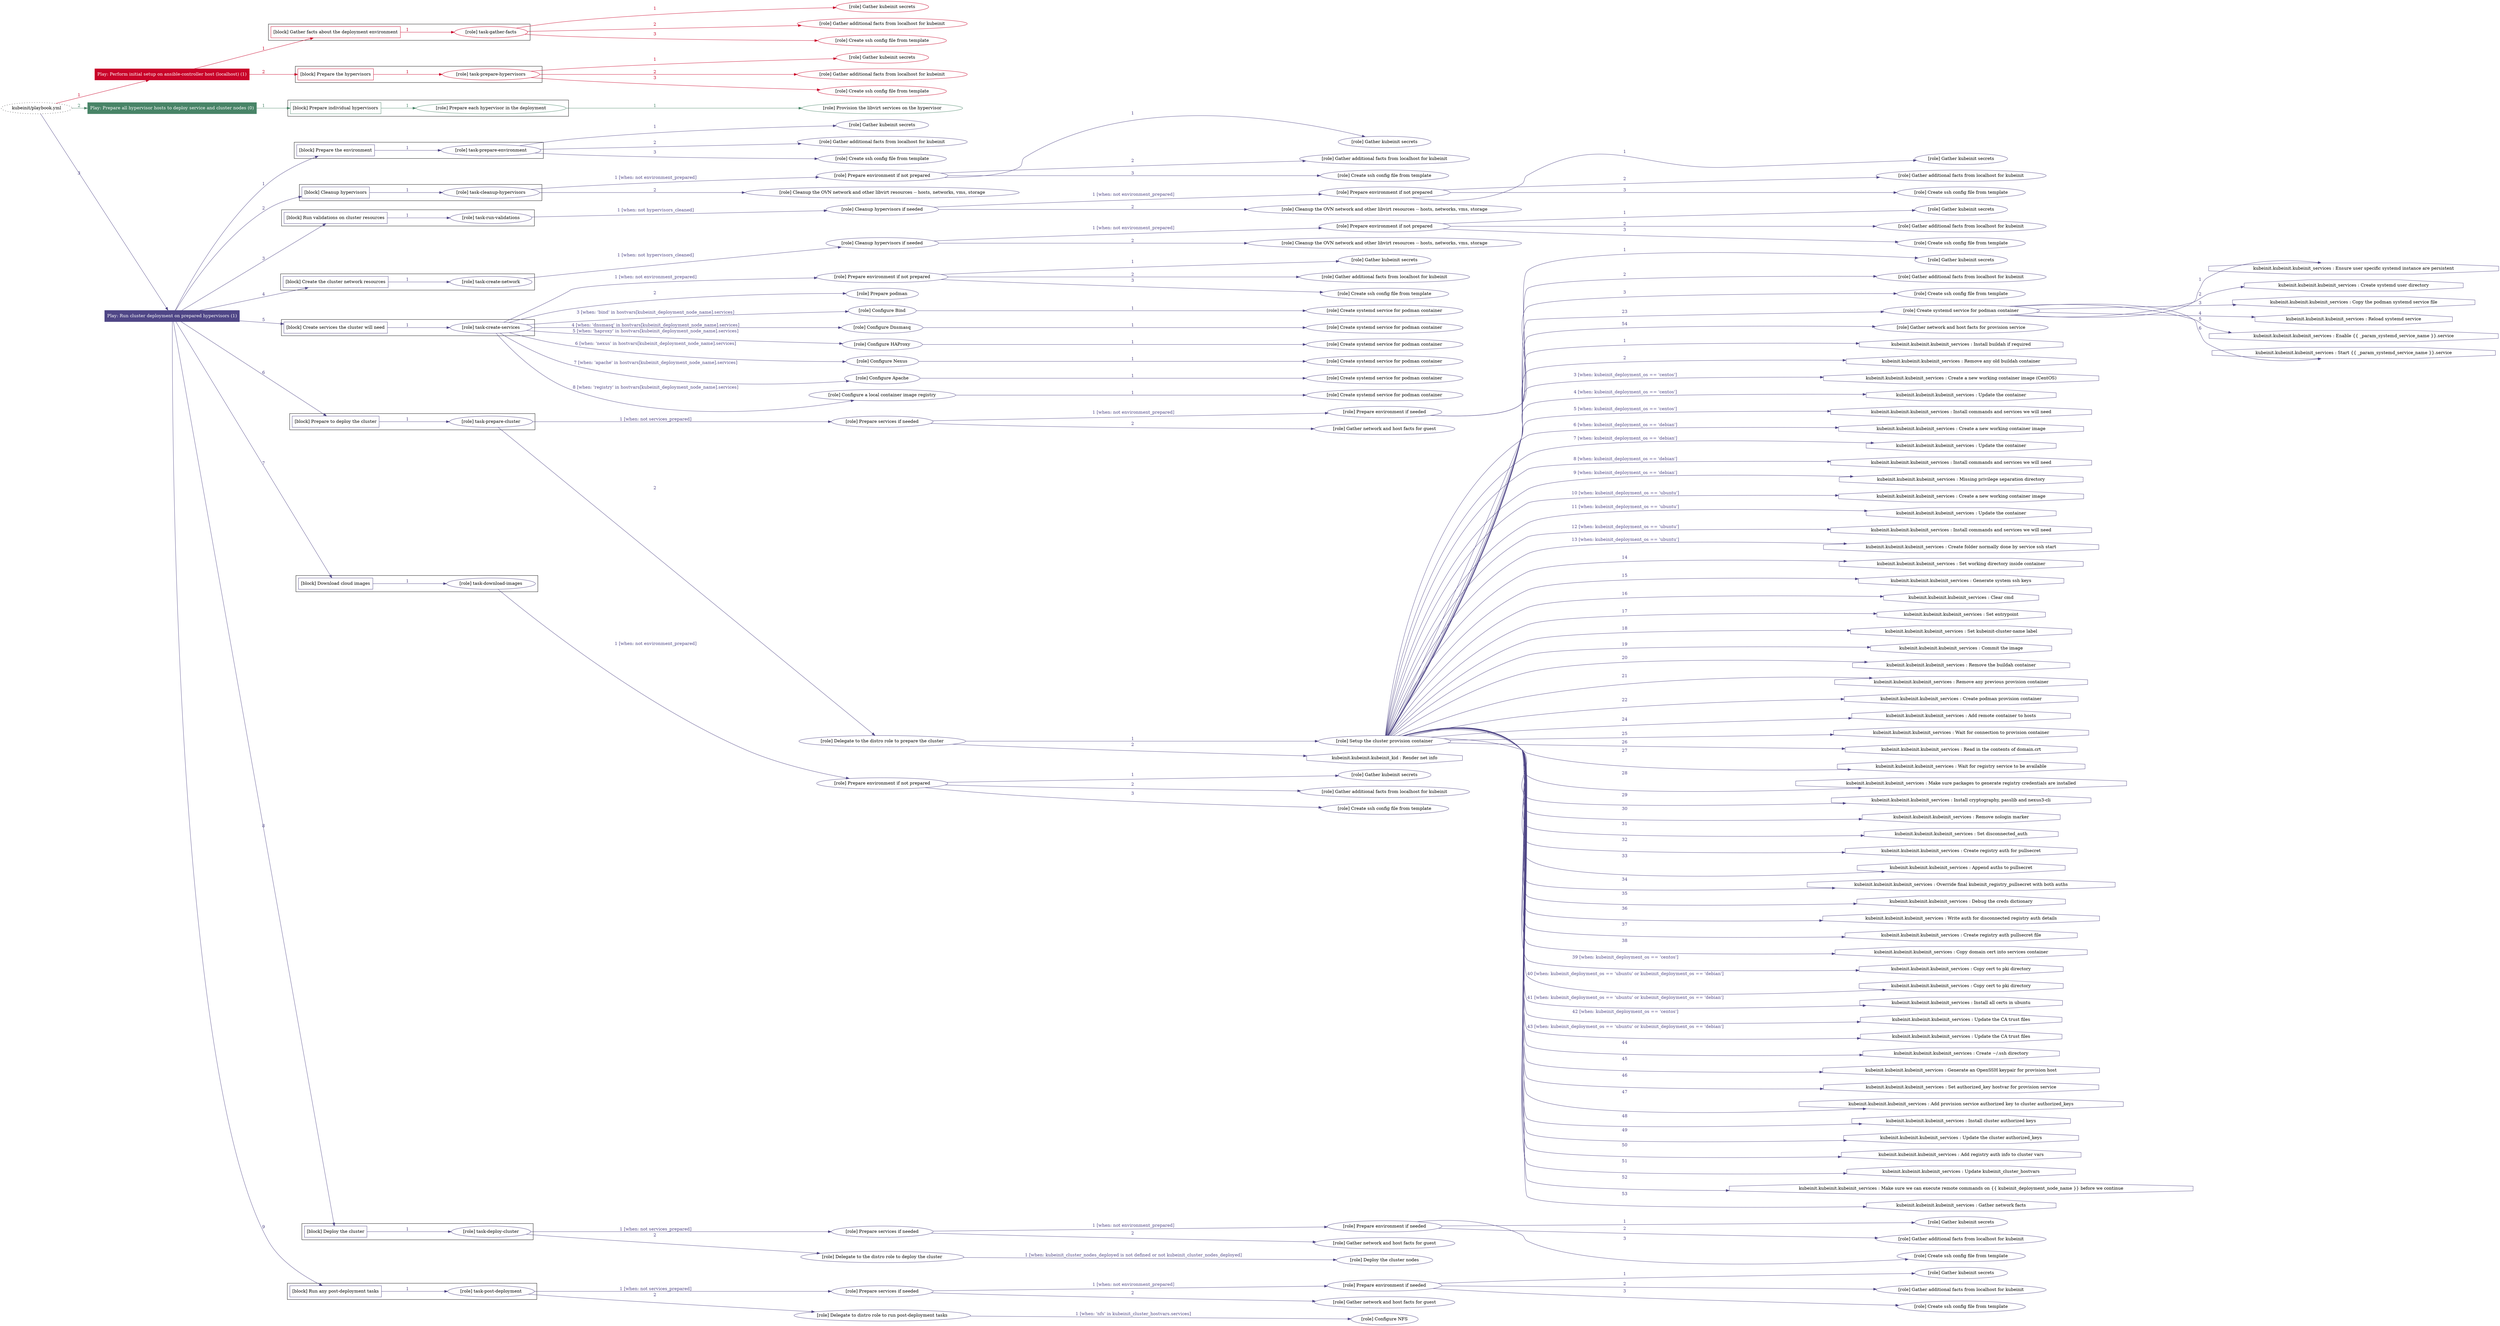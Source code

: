digraph {
	graph [concentrate=true ordering=in rankdir=LR ratio=fill]
	edge [esep=5 sep=10]
	"kubeinit/playbook.yml" [URL="/home/runner/work/kubeinit/kubeinit/kubeinit/playbook.yml" id=playbook_e28a5b2c style=dotted]
	play_9def6dab [label="Play: Perform initial setup on ansible-controller host (localhost) (1)" URL="/home/runner/work/kubeinit/kubeinit/kubeinit/playbook.yml" color="#c90329" fontcolor="#ffffff" id=play_9def6dab shape=box style=filled tooltip=localhost]
	"kubeinit/playbook.yml" -> play_9def6dab [label="1 " color="#c90329" fontcolor="#c90329" id=edge_c9a3f48c labeltooltip="1 " tooltip="1 "]
	subgraph "Gather kubeinit secrets" {
		role_6b4a2132 [label="[role] Gather kubeinit secrets" URL="/home/runner/.ansible/collections/ansible_collections/kubeinit/kubeinit/roles/kubeinit_prepare/tasks/gather_kubeinit_facts.yml" color="#c90329" id=role_6b4a2132 tooltip="Gather kubeinit secrets"]
	}
	subgraph "Gather additional facts from localhost for kubeinit" {
		role_aa3d59fd [label="[role] Gather additional facts from localhost for kubeinit" URL="/home/runner/.ansible/collections/ansible_collections/kubeinit/kubeinit/roles/kubeinit_prepare/tasks/gather_kubeinit_facts.yml" color="#c90329" id=role_aa3d59fd tooltip="Gather additional facts from localhost for kubeinit"]
	}
	subgraph "Create ssh config file from template" {
		role_09343ec1 [label="[role] Create ssh config file from template" URL="/home/runner/.ansible/collections/ansible_collections/kubeinit/kubeinit/roles/kubeinit_prepare/tasks/gather_kubeinit_facts.yml" color="#c90329" id=role_09343ec1 tooltip="Create ssh config file from template"]
	}
	subgraph "task-gather-facts" {
		role_ac9816dc [label="[role] task-gather-facts" URL="/home/runner/work/kubeinit/kubeinit/kubeinit/playbook.yml" color="#c90329" id=role_ac9816dc tooltip="task-gather-facts"]
		role_ac9816dc -> role_6b4a2132 [label="1 " color="#c90329" fontcolor="#c90329" id=edge_3e7e0d48 labeltooltip="1 " tooltip="1 "]
		role_ac9816dc -> role_aa3d59fd [label="2 " color="#c90329" fontcolor="#c90329" id=edge_b606882e labeltooltip="2 " tooltip="2 "]
		role_ac9816dc -> role_09343ec1 [label="3 " color="#c90329" fontcolor="#c90329" id=edge_4af94abe labeltooltip="3 " tooltip="3 "]
	}
	subgraph "Gather kubeinit secrets" {
		role_bcad4dbc [label="[role] Gather kubeinit secrets" URL="/home/runner/.ansible/collections/ansible_collections/kubeinit/kubeinit/roles/kubeinit_prepare/tasks/gather_kubeinit_facts.yml" color="#c90329" id=role_bcad4dbc tooltip="Gather kubeinit secrets"]
	}
	subgraph "Gather additional facts from localhost for kubeinit" {
		role_62bfb311 [label="[role] Gather additional facts from localhost for kubeinit" URL="/home/runner/.ansible/collections/ansible_collections/kubeinit/kubeinit/roles/kubeinit_prepare/tasks/gather_kubeinit_facts.yml" color="#c90329" id=role_62bfb311 tooltip="Gather additional facts from localhost for kubeinit"]
	}
	subgraph "Create ssh config file from template" {
		role_8473cc73 [label="[role] Create ssh config file from template" URL="/home/runner/.ansible/collections/ansible_collections/kubeinit/kubeinit/roles/kubeinit_prepare/tasks/gather_kubeinit_facts.yml" color="#c90329" id=role_8473cc73 tooltip="Create ssh config file from template"]
	}
	subgraph "task-prepare-hypervisors" {
		role_aae3d057 [label="[role] task-prepare-hypervisors" URL="/home/runner/work/kubeinit/kubeinit/kubeinit/playbook.yml" color="#c90329" id=role_aae3d057 tooltip="task-prepare-hypervisors"]
		role_aae3d057 -> role_bcad4dbc [label="1 " color="#c90329" fontcolor="#c90329" id=edge_f993b28d labeltooltip="1 " tooltip="1 "]
		role_aae3d057 -> role_62bfb311 [label="2 " color="#c90329" fontcolor="#c90329" id=edge_8b722dd8 labeltooltip="2 " tooltip="2 "]
		role_aae3d057 -> role_8473cc73 [label="3 " color="#c90329" fontcolor="#c90329" id=edge_d97a9dfa labeltooltip="3 " tooltip="3 "]
	}
	subgraph "Play: Perform initial setup on ansible-controller host (localhost) (1)" {
		play_9def6dab -> block_3435d08d [label=1 color="#c90329" fontcolor="#c90329" id=edge_226af6be labeltooltip=1 tooltip=1]
		subgraph cluster_block_3435d08d {
			block_3435d08d [label="[block] Gather facts about the deployment environment" URL="/home/runner/work/kubeinit/kubeinit/kubeinit/playbook.yml" color="#c90329" id=block_3435d08d labeltooltip="Gather facts about the deployment environment" shape=box tooltip="Gather facts about the deployment environment"]
			block_3435d08d -> role_ac9816dc [label="1 " color="#c90329" fontcolor="#c90329" id=edge_1bee3047 labeltooltip="1 " tooltip="1 "]
		}
		play_9def6dab -> block_8bfb58f7 [label=2 color="#c90329" fontcolor="#c90329" id=edge_433b9f3b labeltooltip=2 tooltip=2]
		subgraph cluster_block_8bfb58f7 {
			block_8bfb58f7 [label="[block] Prepare the hypervisors" URL="/home/runner/work/kubeinit/kubeinit/kubeinit/playbook.yml" color="#c90329" id=block_8bfb58f7 labeltooltip="Prepare the hypervisors" shape=box tooltip="Prepare the hypervisors"]
			block_8bfb58f7 -> role_aae3d057 [label="1 " color="#c90329" fontcolor="#c90329" id=edge_127ac9cc labeltooltip="1 " tooltip="1 "]
		}
	}
	play_117bbf66 [label="Play: Prepare all hypervisor hosts to deploy service and cluster nodes (0)" URL="/home/runner/work/kubeinit/kubeinit/kubeinit/playbook.yml" color="#488467" fontcolor="#ffffff" id=play_117bbf66 shape=box style=filled tooltip="Play: Prepare all hypervisor hosts to deploy service and cluster nodes (0)"]
	"kubeinit/playbook.yml" -> play_117bbf66 [label="2 " color="#488467" fontcolor="#488467" id=edge_3dfd0840 labeltooltip="2 " tooltip="2 "]
	subgraph "Provision the libvirt services on the hypervisor" {
		role_9b8348eb [label="[role] Provision the libvirt services on the hypervisor" URL="/home/runner/.ansible/collections/ansible_collections/kubeinit/kubeinit/roles/kubeinit_prepare/tasks/prepare_hypervisor.yml" color="#488467" id=role_9b8348eb tooltip="Provision the libvirt services on the hypervisor"]
	}
	subgraph "Prepare each hypervisor in the deployment" {
		role_9df3fb5b [label="[role] Prepare each hypervisor in the deployment" URL="/home/runner/work/kubeinit/kubeinit/kubeinit/playbook.yml" color="#488467" id=role_9df3fb5b tooltip="Prepare each hypervisor in the deployment"]
		role_9df3fb5b -> role_9b8348eb [label="1 " color="#488467" fontcolor="#488467" id=edge_838e8d02 labeltooltip="1 " tooltip="1 "]
	}
	subgraph "Play: Prepare all hypervisor hosts to deploy service and cluster nodes (0)" {
		play_117bbf66 -> block_45c7ebf8 [label=1 color="#488467" fontcolor="#488467" id=edge_23ed3035 labeltooltip=1 tooltip=1]
		subgraph cluster_block_45c7ebf8 {
			block_45c7ebf8 [label="[block] Prepare individual hypervisors" URL="/home/runner/work/kubeinit/kubeinit/kubeinit/playbook.yml" color="#488467" id=block_45c7ebf8 labeltooltip="Prepare individual hypervisors" shape=box tooltip="Prepare individual hypervisors"]
			block_45c7ebf8 -> role_9df3fb5b [label="1 " color="#488467" fontcolor="#488467" id=edge_58febf48 labeltooltip="1 " tooltip="1 "]
		}
	}
	play_7eb5379d [label="Play: Run cluster deployment on prepared hypervisors (1)" URL="/home/runner/work/kubeinit/kubeinit/kubeinit/playbook.yml" color="#4f4686" fontcolor="#ffffff" id=play_7eb5379d shape=box style=filled tooltip=localhost]
	"kubeinit/playbook.yml" -> play_7eb5379d [label="3 " color="#4f4686" fontcolor="#4f4686" id=edge_7a560eb8 labeltooltip="3 " tooltip="3 "]
	subgraph "Gather kubeinit secrets" {
		role_bb87895c [label="[role] Gather kubeinit secrets" URL="/home/runner/.ansible/collections/ansible_collections/kubeinit/kubeinit/roles/kubeinit_prepare/tasks/gather_kubeinit_facts.yml" color="#4f4686" id=role_bb87895c tooltip="Gather kubeinit secrets"]
	}
	subgraph "Gather additional facts from localhost for kubeinit" {
		role_c8eb972d [label="[role] Gather additional facts from localhost for kubeinit" URL="/home/runner/.ansible/collections/ansible_collections/kubeinit/kubeinit/roles/kubeinit_prepare/tasks/gather_kubeinit_facts.yml" color="#4f4686" id=role_c8eb972d tooltip="Gather additional facts from localhost for kubeinit"]
	}
	subgraph "Create ssh config file from template" {
		role_e848c38f [label="[role] Create ssh config file from template" URL="/home/runner/.ansible/collections/ansible_collections/kubeinit/kubeinit/roles/kubeinit_prepare/tasks/gather_kubeinit_facts.yml" color="#4f4686" id=role_e848c38f tooltip="Create ssh config file from template"]
	}
	subgraph "task-prepare-environment" {
		role_f2dc4019 [label="[role] task-prepare-environment" URL="/home/runner/work/kubeinit/kubeinit/kubeinit/playbook.yml" color="#4f4686" id=role_f2dc4019 tooltip="task-prepare-environment"]
		role_f2dc4019 -> role_bb87895c [label="1 " color="#4f4686" fontcolor="#4f4686" id=edge_e6d7ca12 labeltooltip="1 " tooltip="1 "]
		role_f2dc4019 -> role_c8eb972d [label="2 " color="#4f4686" fontcolor="#4f4686" id=edge_fced08a4 labeltooltip="2 " tooltip="2 "]
		role_f2dc4019 -> role_e848c38f [label="3 " color="#4f4686" fontcolor="#4f4686" id=edge_356936a0 labeltooltip="3 " tooltip="3 "]
	}
	subgraph "Gather kubeinit secrets" {
		role_199be7c1 [label="[role] Gather kubeinit secrets" URL="/home/runner/.ansible/collections/ansible_collections/kubeinit/kubeinit/roles/kubeinit_prepare/tasks/gather_kubeinit_facts.yml" color="#4f4686" id=role_199be7c1 tooltip="Gather kubeinit secrets"]
	}
	subgraph "Gather additional facts from localhost for kubeinit" {
		role_d3e37e95 [label="[role] Gather additional facts from localhost for kubeinit" URL="/home/runner/.ansible/collections/ansible_collections/kubeinit/kubeinit/roles/kubeinit_prepare/tasks/gather_kubeinit_facts.yml" color="#4f4686" id=role_d3e37e95 tooltip="Gather additional facts from localhost for kubeinit"]
	}
	subgraph "Create ssh config file from template" {
		role_a6279d78 [label="[role] Create ssh config file from template" URL="/home/runner/.ansible/collections/ansible_collections/kubeinit/kubeinit/roles/kubeinit_prepare/tasks/gather_kubeinit_facts.yml" color="#4f4686" id=role_a6279d78 tooltip="Create ssh config file from template"]
	}
	subgraph "Prepare environment if not prepared" {
		role_dff689c6 [label="[role] Prepare environment if not prepared" URL="/home/runner/.ansible/collections/ansible_collections/kubeinit/kubeinit/roles/kubeinit_prepare/tasks/cleanup_hypervisors.yml" color="#4f4686" id=role_dff689c6 tooltip="Prepare environment if not prepared"]
		role_dff689c6 -> role_199be7c1 [label="1 " color="#4f4686" fontcolor="#4f4686" id=edge_6294bb6c labeltooltip="1 " tooltip="1 "]
		role_dff689c6 -> role_d3e37e95 [label="2 " color="#4f4686" fontcolor="#4f4686" id=edge_c977d31f labeltooltip="2 " tooltip="2 "]
		role_dff689c6 -> role_a6279d78 [label="3 " color="#4f4686" fontcolor="#4f4686" id=edge_84b4238c labeltooltip="3 " tooltip="3 "]
	}
	subgraph "Cleanup the OVN network and other libvirt resources -- hosts, networks, vms, storage" {
		role_eddd58a7 [label="[role] Cleanup the OVN network and other libvirt resources -- hosts, networks, vms, storage" URL="/home/runner/.ansible/collections/ansible_collections/kubeinit/kubeinit/roles/kubeinit_prepare/tasks/cleanup_hypervisors.yml" color="#4f4686" id=role_eddd58a7 tooltip="Cleanup the OVN network and other libvirt resources -- hosts, networks, vms, storage"]
	}
	subgraph "task-cleanup-hypervisors" {
		role_4ff54aea [label="[role] task-cleanup-hypervisors" URL="/home/runner/work/kubeinit/kubeinit/kubeinit/playbook.yml" color="#4f4686" id=role_4ff54aea tooltip="task-cleanup-hypervisors"]
		role_4ff54aea -> role_dff689c6 [label="1 [when: not environment_prepared]" color="#4f4686" fontcolor="#4f4686" id=edge_4fedac3d labeltooltip="1 [when: not environment_prepared]" tooltip="1 [when: not environment_prepared]"]
		role_4ff54aea -> role_eddd58a7 [label="2 " color="#4f4686" fontcolor="#4f4686" id=edge_3cbd2870 labeltooltip="2 " tooltip="2 "]
	}
	subgraph "Gather kubeinit secrets" {
		role_93022209 [label="[role] Gather kubeinit secrets" URL="/home/runner/.ansible/collections/ansible_collections/kubeinit/kubeinit/roles/kubeinit_prepare/tasks/gather_kubeinit_facts.yml" color="#4f4686" id=role_93022209 tooltip="Gather kubeinit secrets"]
	}
	subgraph "Gather additional facts from localhost for kubeinit" {
		role_719b3783 [label="[role] Gather additional facts from localhost for kubeinit" URL="/home/runner/.ansible/collections/ansible_collections/kubeinit/kubeinit/roles/kubeinit_prepare/tasks/gather_kubeinit_facts.yml" color="#4f4686" id=role_719b3783 tooltip="Gather additional facts from localhost for kubeinit"]
	}
	subgraph "Create ssh config file from template" {
		role_a0d2d286 [label="[role] Create ssh config file from template" URL="/home/runner/.ansible/collections/ansible_collections/kubeinit/kubeinit/roles/kubeinit_prepare/tasks/gather_kubeinit_facts.yml" color="#4f4686" id=role_a0d2d286 tooltip="Create ssh config file from template"]
	}
	subgraph "Prepare environment if not prepared" {
		role_31c46209 [label="[role] Prepare environment if not prepared" URL="/home/runner/.ansible/collections/ansible_collections/kubeinit/kubeinit/roles/kubeinit_prepare/tasks/cleanup_hypervisors.yml" color="#4f4686" id=role_31c46209 tooltip="Prepare environment if not prepared"]
		role_31c46209 -> role_93022209 [label="1 " color="#4f4686" fontcolor="#4f4686" id=edge_7058b3ca labeltooltip="1 " tooltip="1 "]
		role_31c46209 -> role_719b3783 [label="2 " color="#4f4686" fontcolor="#4f4686" id=edge_fddbbfe6 labeltooltip="2 " tooltip="2 "]
		role_31c46209 -> role_a0d2d286 [label="3 " color="#4f4686" fontcolor="#4f4686" id=edge_65dc16ba labeltooltip="3 " tooltip="3 "]
	}
	subgraph "Cleanup the OVN network and other libvirt resources -- hosts, networks, vms, storage" {
		role_2673037c [label="[role] Cleanup the OVN network and other libvirt resources -- hosts, networks, vms, storage" URL="/home/runner/.ansible/collections/ansible_collections/kubeinit/kubeinit/roles/kubeinit_prepare/tasks/cleanup_hypervisors.yml" color="#4f4686" id=role_2673037c tooltip="Cleanup the OVN network and other libvirt resources -- hosts, networks, vms, storage"]
	}
	subgraph "Cleanup hypervisors if needed" {
		role_4337a525 [label="[role] Cleanup hypervisors if needed" URL="/home/runner/.ansible/collections/ansible_collections/kubeinit/kubeinit/roles/kubeinit_validations/tasks/main.yml" color="#4f4686" id=role_4337a525 tooltip="Cleanup hypervisors if needed"]
		role_4337a525 -> role_31c46209 [label="1 [when: not environment_prepared]" color="#4f4686" fontcolor="#4f4686" id=edge_8be6e3b7 labeltooltip="1 [when: not environment_prepared]" tooltip="1 [when: not environment_prepared]"]
		role_4337a525 -> role_2673037c [label="2 " color="#4f4686" fontcolor="#4f4686" id=edge_73945415 labeltooltip="2 " tooltip="2 "]
	}
	subgraph "task-run-validations" {
		role_a008ce70 [label="[role] task-run-validations" URL="/home/runner/work/kubeinit/kubeinit/kubeinit/playbook.yml" color="#4f4686" id=role_a008ce70 tooltip="task-run-validations"]
		role_a008ce70 -> role_4337a525 [label="1 [when: not hypervisors_cleaned]" color="#4f4686" fontcolor="#4f4686" id=edge_0b943253 labeltooltip="1 [when: not hypervisors_cleaned]" tooltip="1 [when: not hypervisors_cleaned]"]
	}
	subgraph "Gather kubeinit secrets" {
		role_e76b7a51 [label="[role] Gather kubeinit secrets" URL="/home/runner/.ansible/collections/ansible_collections/kubeinit/kubeinit/roles/kubeinit_prepare/tasks/gather_kubeinit_facts.yml" color="#4f4686" id=role_e76b7a51 tooltip="Gather kubeinit secrets"]
	}
	subgraph "Gather additional facts from localhost for kubeinit" {
		role_c1590e51 [label="[role] Gather additional facts from localhost for kubeinit" URL="/home/runner/.ansible/collections/ansible_collections/kubeinit/kubeinit/roles/kubeinit_prepare/tasks/gather_kubeinit_facts.yml" color="#4f4686" id=role_c1590e51 tooltip="Gather additional facts from localhost for kubeinit"]
	}
	subgraph "Create ssh config file from template" {
		role_cdc427f7 [label="[role] Create ssh config file from template" URL="/home/runner/.ansible/collections/ansible_collections/kubeinit/kubeinit/roles/kubeinit_prepare/tasks/gather_kubeinit_facts.yml" color="#4f4686" id=role_cdc427f7 tooltip="Create ssh config file from template"]
	}
	subgraph "Prepare environment if not prepared" {
		role_0e8adab0 [label="[role] Prepare environment if not prepared" URL="/home/runner/.ansible/collections/ansible_collections/kubeinit/kubeinit/roles/kubeinit_prepare/tasks/cleanup_hypervisors.yml" color="#4f4686" id=role_0e8adab0 tooltip="Prepare environment if not prepared"]
		role_0e8adab0 -> role_e76b7a51 [label="1 " color="#4f4686" fontcolor="#4f4686" id=edge_dcb58b1e labeltooltip="1 " tooltip="1 "]
		role_0e8adab0 -> role_c1590e51 [label="2 " color="#4f4686" fontcolor="#4f4686" id=edge_57c86245 labeltooltip="2 " tooltip="2 "]
		role_0e8adab0 -> role_cdc427f7 [label="3 " color="#4f4686" fontcolor="#4f4686" id=edge_6893bfe3 labeltooltip="3 " tooltip="3 "]
	}
	subgraph "Cleanup the OVN network and other libvirt resources -- hosts, networks, vms, storage" {
		role_0ea14077 [label="[role] Cleanup the OVN network and other libvirt resources -- hosts, networks, vms, storage" URL="/home/runner/.ansible/collections/ansible_collections/kubeinit/kubeinit/roles/kubeinit_prepare/tasks/cleanup_hypervisors.yml" color="#4f4686" id=role_0ea14077 tooltip="Cleanup the OVN network and other libvirt resources -- hosts, networks, vms, storage"]
	}
	subgraph "Cleanup hypervisors if needed" {
		role_be3daf55 [label="[role] Cleanup hypervisors if needed" URL="/home/runner/.ansible/collections/ansible_collections/kubeinit/kubeinit/roles/kubeinit_libvirt/tasks/create_network.yml" color="#4f4686" id=role_be3daf55 tooltip="Cleanup hypervisors if needed"]
		role_be3daf55 -> role_0e8adab0 [label="1 [when: not environment_prepared]" color="#4f4686" fontcolor="#4f4686" id=edge_8de268b7 labeltooltip="1 [when: not environment_prepared]" tooltip="1 [when: not environment_prepared]"]
		role_be3daf55 -> role_0ea14077 [label="2 " color="#4f4686" fontcolor="#4f4686" id=edge_7e1a0cf2 labeltooltip="2 " tooltip="2 "]
	}
	subgraph "task-create-network" {
		role_c9b06023 [label="[role] task-create-network" URL="/home/runner/work/kubeinit/kubeinit/kubeinit/playbook.yml" color="#4f4686" id=role_c9b06023 tooltip="task-create-network"]
		role_c9b06023 -> role_be3daf55 [label="1 [when: not hypervisors_cleaned]" color="#4f4686" fontcolor="#4f4686" id=edge_d52a7ec3 labeltooltip="1 [when: not hypervisors_cleaned]" tooltip="1 [when: not hypervisors_cleaned]"]
	}
	subgraph "Gather kubeinit secrets" {
		role_fb510a47 [label="[role] Gather kubeinit secrets" URL="/home/runner/.ansible/collections/ansible_collections/kubeinit/kubeinit/roles/kubeinit_prepare/tasks/gather_kubeinit_facts.yml" color="#4f4686" id=role_fb510a47 tooltip="Gather kubeinit secrets"]
	}
	subgraph "Gather additional facts from localhost for kubeinit" {
		role_f20ae660 [label="[role] Gather additional facts from localhost for kubeinit" URL="/home/runner/.ansible/collections/ansible_collections/kubeinit/kubeinit/roles/kubeinit_prepare/tasks/gather_kubeinit_facts.yml" color="#4f4686" id=role_f20ae660 tooltip="Gather additional facts from localhost for kubeinit"]
	}
	subgraph "Create ssh config file from template" {
		role_1f1fa0bf [label="[role] Create ssh config file from template" URL="/home/runner/.ansible/collections/ansible_collections/kubeinit/kubeinit/roles/kubeinit_prepare/tasks/gather_kubeinit_facts.yml" color="#4f4686" id=role_1f1fa0bf tooltip="Create ssh config file from template"]
	}
	subgraph "Prepare environment if not prepared" {
		role_ad65647b [label="[role] Prepare environment if not prepared" URL="/home/runner/.ansible/collections/ansible_collections/kubeinit/kubeinit/roles/kubeinit_services/tasks/main.yml" color="#4f4686" id=role_ad65647b tooltip="Prepare environment if not prepared"]
		role_ad65647b -> role_fb510a47 [label="1 " color="#4f4686" fontcolor="#4f4686" id=edge_8f5e47e5 labeltooltip="1 " tooltip="1 "]
		role_ad65647b -> role_f20ae660 [label="2 " color="#4f4686" fontcolor="#4f4686" id=edge_06b0edea labeltooltip="2 " tooltip="2 "]
		role_ad65647b -> role_1f1fa0bf [label="3 " color="#4f4686" fontcolor="#4f4686" id=edge_ad3e1ecc labeltooltip="3 " tooltip="3 "]
	}
	subgraph "Prepare podman" {
		role_890ec49a [label="[role] Prepare podman" URL="/home/runner/.ansible/collections/ansible_collections/kubeinit/kubeinit/roles/kubeinit_services/tasks/00_create_service_pod.yml" color="#4f4686" id=role_890ec49a tooltip="Prepare podman"]
	}
	subgraph "Create systemd service for podman container" {
		role_3dfd89bc [label="[role] Create systemd service for podman container" URL="/home/runner/.ansible/collections/ansible_collections/kubeinit/kubeinit/roles/kubeinit_bind/tasks/main.yml" color="#4f4686" id=role_3dfd89bc tooltip="Create systemd service for podman container"]
	}
	subgraph "Configure Bind" {
		role_3db8b735 [label="[role] Configure Bind" URL="/home/runner/.ansible/collections/ansible_collections/kubeinit/kubeinit/roles/kubeinit_services/tasks/start_services_containers.yml" color="#4f4686" id=role_3db8b735 tooltip="Configure Bind"]
		role_3db8b735 -> role_3dfd89bc [label="1 " color="#4f4686" fontcolor="#4f4686" id=edge_5bd5bae7 labeltooltip="1 " tooltip="1 "]
	}
	subgraph "Create systemd service for podman container" {
		role_776cab1c [label="[role] Create systemd service for podman container" URL="/home/runner/.ansible/collections/ansible_collections/kubeinit/kubeinit/roles/kubeinit_dnsmasq/tasks/main.yml" color="#4f4686" id=role_776cab1c tooltip="Create systemd service for podman container"]
	}
	subgraph "Configure Dnsmasq" {
		role_7376b7b0 [label="[role] Configure Dnsmasq" URL="/home/runner/.ansible/collections/ansible_collections/kubeinit/kubeinit/roles/kubeinit_services/tasks/start_services_containers.yml" color="#4f4686" id=role_7376b7b0 tooltip="Configure Dnsmasq"]
		role_7376b7b0 -> role_776cab1c [label="1 " color="#4f4686" fontcolor="#4f4686" id=edge_55883eac labeltooltip="1 " tooltip="1 "]
	}
	subgraph "Create systemd service for podman container" {
		role_698c4e04 [label="[role] Create systemd service for podman container" URL="/home/runner/.ansible/collections/ansible_collections/kubeinit/kubeinit/roles/kubeinit_haproxy/tasks/main.yml" color="#4f4686" id=role_698c4e04 tooltip="Create systemd service for podman container"]
	}
	subgraph "Configure HAProxy" {
		role_2a0b4f4b [label="[role] Configure HAProxy" URL="/home/runner/.ansible/collections/ansible_collections/kubeinit/kubeinit/roles/kubeinit_services/tasks/start_services_containers.yml" color="#4f4686" id=role_2a0b4f4b tooltip="Configure HAProxy"]
		role_2a0b4f4b -> role_698c4e04 [label="1 " color="#4f4686" fontcolor="#4f4686" id=edge_cc4666e7 labeltooltip="1 " tooltip="1 "]
	}
	subgraph "Create systemd service for podman container" {
		role_81cbe1a9 [label="[role] Create systemd service for podman container" URL="/home/runner/.ansible/collections/ansible_collections/kubeinit/kubeinit/roles/kubeinit_nexus/tasks/main.yml" color="#4f4686" id=role_81cbe1a9 tooltip="Create systemd service for podman container"]
	}
	subgraph "Configure Nexus" {
		role_0a390393 [label="[role] Configure Nexus" URL="/home/runner/.ansible/collections/ansible_collections/kubeinit/kubeinit/roles/kubeinit_services/tasks/start_services_containers.yml" color="#4f4686" id=role_0a390393 tooltip="Configure Nexus"]
		role_0a390393 -> role_81cbe1a9 [label="1 " color="#4f4686" fontcolor="#4f4686" id=edge_787a51ea labeltooltip="1 " tooltip="1 "]
	}
	subgraph "Create systemd service for podman container" {
		role_a19a0146 [label="[role] Create systemd service for podman container" URL="/home/runner/.ansible/collections/ansible_collections/kubeinit/kubeinit/roles/kubeinit_apache/tasks/main.yml" color="#4f4686" id=role_a19a0146 tooltip="Create systemd service for podman container"]
	}
	subgraph "Configure Apache" {
		role_b8e7ea88 [label="[role] Configure Apache" URL="/home/runner/.ansible/collections/ansible_collections/kubeinit/kubeinit/roles/kubeinit_services/tasks/start_services_containers.yml" color="#4f4686" id=role_b8e7ea88 tooltip="Configure Apache"]
		role_b8e7ea88 -> role_a19a0146 [label="1 " color="#4f4686" fontcolor="#4f4686" id=edge_31fc17e3 labeltooltip="1 " tooltip="1 "]
	}
	subgraph "Create systemd service for podman container" {
		role_7947fd22 [label="[role] Create systemd service for podman container" URL="/home/runner/.ansible/collections/ansible_collections/kubeinit/kubeinit/roles/kubeinit_registry/tasks/main.yml" color="#4f4686" id=role_7947fd22 tooltip="Create systemd service for podman container"]
	}
	subgraph "Configure a local container image registry" {
		role_f38deb58 [label="[role] Configure a local container image registry" URL="/home/runner/.ansible/collections/ansible_collections/kubeinit/kubeinit/roles/kubeinit_services/tasks/start_services_containers.yml" color="#4f4686" id=role_f38deb58 tooltip="Configure a local container image registry"]
		role_f38deb58 -> role_7947fd22 [label="1 " color="#4f4686" fontcolor="#4f4686" id=edge_79c40941 labeltooltip="1 " tooltip="1 "]
	}
	subgraph "task-create-services" {
		role_c7cf0c24 [label="[role] task-create-services" URL="/home/runner/work/kubeinit/kubeinit/kubeinit/playbook.yml" color="#4f4686" id=role_c7cf0c24 tooltip="task-create-services"]
		role_c7cf0c24 -> role_ad65647b [label="1 [when: not environment_prepared]" color="#4f4686" fontcolor="#4f4686" id=edge_4585bd5e labeltooltip="1 [when: not environment_prepared]" tooltip="1 [when: not environment_prepared]"]
		role_c7cf0c24 -> role_890ec49a [label="2 " color="#4f4686" fontcolor="#4f4686" id=edge_3da02b7a labeltooltip="2 " tooltip="2 "]
		role_c7cf0c24 -> role_3db8b735 [label="3 [when: 'bind' in hostvars[kubeinit_deployment_node_name].services]" color="#4f4686" fontcolor="#4f4686" id=edge_ab74a3ce labeltooltip="3 [when: 'bind' in hostvars[kubeinit_deployment_node_name].services]" tooltip="3 [when: 'bind' in hostvars[kubeinit_deployment_node_name].services]"]
		role_c7cf0c24 -> role_7376b7b0 [label="4 [when: 'dnsmasq' in hostvars[kubeinit_deployment_node_name].services]" color="#4f4686" fontcolor="#4f4686" id=edge_229a330b labeltooltip="4 [when: 'dnsmasq' in hostvars[kubeinit_deployment_node_name].services]" tooltip="4 [when: 'dnsmasq' in hostvars[kubeinit_deployment_node_name].services]"]
		role_c7cf0c24 -> role_2a0b4f4b [label="5 [when: 'haproxy' in hostvars[kubeinit_deployment_node_name].services]" color="#4f4686" fontcolor="#4f4686" id=edge_ec1a7224 labeltooltip="5 [when: 'haproxy' in hostvars[kubeinit_deployment_node_name].services]" tooltip="5 [when: 'haproxy' in hostvars[kubeinit_deployment_node_name].services]"]
		role_c7cf0c24 -> role_0a390393 [label="6 [when: 'nexus' in hostvars[kubeinit_deployment_node_name].services]" color="#4f4686" fontcolor="#4f4686" id=edge_ee036a4a labeltooltip="6 [when: 'nexus' in hostvars[kubeinit_deployment_node_name].services]" tooltip="6 [when: 'nexus' in hostvars[kubeinit_deployment_node_name].services]"]
		role_c7cf0c24 -> role_b8e7ea88 [label="7 [when: 'apache' in hostvars[kubeinit_deployment_node_name].services]" color="#4f4686" fontcolor="#4f4686" id=edge_b4086eae labeltooltip="7 [when: 'apache' in hostvars[kubeinit_deployment_node_name].services]" tooltip="7 [when: 'apache' in hostvars[kubeinit_deployment_node_name].services]"]
		role_c7cf0c24 -> role_f38deb58 [label="8 [when: 'registry' in hostvars[kubeinit_deployment_node_name].services]" color="#4f4686" fontcolor="#4f4686" id=edge_1216e7f3 labeltooltip="8 [when: 'registry' in hostvars[kubeinit_deployment_node_name].services]" tooltip="8 [when: 'registry' in hostvars[kubeinit_deployment_node_name].services]"]
	}
	subgraph "Gather kubeinit secrets" {
		role_2b0582fa [label="[role] Gather kubeinit secrets" URL="/home/runner/.ansible/collections/ansible_collections/kubeinit/kubeinit/roles/kubeinit_prepare/tasks/gather_kubeinit_facts.yml" color="#4f4686" id=role_2b0582fa tooltip="Gather kubeinit secrets"]
	}
	subgraph "Gather additional facts from localhost for kubeinit" {
		role_40b2e40f [label="[role] Gather additional facts from localhost for kubeinit" URL="/home/runner/.ansible/collections/ansible_collections/kubeinit/kubeinit/roles/kubeinit_prepare/tasks/gather_kubeinit_facts.yml" color="#4f4686" id=role_40b2e40f tooltip="Gather additional facts from localhost for kubeinit"]
	}
	subgraph "Create ssh config file from template" {
		role_06ef5c83 [label="[role] Create ssh config file from template" URL="/home/runner/.ansible/collections/ansible_collections/kubeinit/kubeinit/roles/kubeinit_prepare/tasks/gather_kubeinit_facts.yml" color="#4f4686" id=role_06ef5c83 tooltip="Create ssh config file from template"]
	}
	subgraph "Prepare environment if needed" {
		role_1adc9773 [label="[role] Prepare environment if needed" URL="/home/runner/.ansible/collections/ansible_collections/kubeinit/kubeinit/roles/kubeinit_services/tasks/prepare_services.yml" color="#4f4686" id=role_1adc9773 tooltip="Prepare environment if needed"]
		role_1adc9773 -> role_2b0582fa [label="1 " color="#4f4686" fontcolor="#4f4686" id=edge_04e76bd7 labeltooltip="1 " tooltip="1 "]
		role_1adc9773 -> role_40b2e40f [label="2 " color="#4f4686" fontcolor="#4f4686" id=edge_cec3675c labeltooltip="2 " tooltip="2 "]
		role_1adc9773 -> role_06ef5c83 [label="3 " color="#4f4686" fontcolor="#4f4686" id=edge_cda9bede labeltooltip="3 " tooltip="3 "]
	}
	subgraph "Gather network and host facts for guest" {
		role_57cc90b2 [label="[role] Gather network and host facts for guest" URL="/home/runner/.ansible/collections/ansible_collections/kubeinit/kubeinit/roles/kubeinit_services/tasks/prepare_services.yml" color="#4f4686" id=role_57cc90b2 tooltip="Gather network and host facts for guest"]
	}
	subgraph "Prepare services if needed" {
		role_805f9a92 [label="[role] Prepare services if needed" URL="/home/runner/.ansible/collections/ansible_collections/kubeinit/kubeinit/roles/kubeinit_prepare/tasks/prepare_cluster.yml" color="#4f4686" id=role_805f9a92 tooltip="Prepare services if needed"]
		role_805f9a92 -> role_1adc9773 [label="1 [when: not environment_prepared]" color="#4f4686" fontcolor="#4f4686" id=edge_9ee6d1de labeltooltip="1 [when: not environment_prepared]" tooltip="1 [when: not environment_prepared]"]
		role_805f9a92 -> role_57cc90b2 [label="2 " color="#4f4686" fontcolor="#4f4686" id=edge_c9c4a29c labeltooltip="2 " tooltip="2 "]
	}
	subgraph "Create systemd service for podman container" {
		role_7d060454 [label="[role] Create systemd service for podman container" URL="/home/runner/.ansible/collections/ansible_collections/kubeinit/kubeinit/roles/kubeinit_services/tasks/create_provision_container.yml" color="#4f4686" id=role_7d060454 tooltip="Create systemd service for podman container"]
		task_91fce1f4 [label="kubeinit.kubeinit.kubeinit_services : Ensure user specific systemd instance are persistent" URL="/home/runner/.ansible/collections/ansible_collections/kubeinit/kubeinit/roles/kubeinit_services/tasks/create_managed_service.yml" color="#4f4686" id=task_91fce1f4 shape=octagon tooltip="kubeinit.kubeinit.kubeinit_services : Ensure user specific systemd instance are persistent"]
		role_7d060454 -> task_91fce1f4 [label="1 " color="#4f4686" fontcolor="#4f4686" id=edge_ea02e56c labeltooltip="1 " tooltip="1 "]
		task_6016e7fa [label="kubeinit.kubeinit.kubeinit_services : Create systemd user directory" URL="/home/runner/.ansible/collections/ansible_collections/kubeinit/kubeinit/roles/kubeinit_services/tasks/create_managed_service.yml" color="#4f4686" id=task_6016e7fa shape=octagon tooltip="kubeinit.kubeinit.kubeinit_services : Create systemd user directory"]
		role_7d060454 -> task_6016e7fa [label="2 " color="#4f4686" fontcolor="#4f4686" id=edge_b8ba3fcb labeltooltip="2 " tooltip="2 "]
		task_3d18e562 [label="kubeinit.kubeinit.kubeinit_services : Copy the podman systemd service file" URL="/home/runner/.ansible/collections/ansible_collections/kubeinit/kubeinit/roles/kubeinit_services/tasks/create_managed_service.yml" color="#4f4686" id=task_3d18e562 shape=octagon tooltip="kubeinit.kubeinit.kubeinit_services : Copy the podman systemd service file"]
		role_7d060454 -> task_3d18e562 [label="3 " color="#4f4686" fontcolor="#4f4686" id=edge_4a69d627 labeltooltip="3 " tooltip="3 "]
		task_45a16e1e [label="kubeinit.kubeinit.kubeinit_services : Reload systemd service" URL="/home/runner/.ansible/collections/ansible_collections/kubeinit/kubeinit/roles/kubeinit_services/tasks/create_managed_service.yml" color="#4f4686" id=task_45a16e1e shape=octagon tooltip="kubeinit.kubeinit.kubeinit_services : Reload systemd service"]
		role_7d060454 -> task_45a16e1e [label="4 " color="#4f4686" fontcolor="#4f4686" id=edge_e76af63a labeltooltip="4 " tooltip="4 "]
		task_e8750833 [label="kubeinit.kubeinit.kubeinit_services : Enable {{ _param_systemd_service_name }}.service" URL="/home/runner/.ansible/collections/ansible_collections/kubeinit/kubeinit/roles/kubeinit_services/tasks/create_managed_service.yml" color="#4f4686" id=task_e8750833 shape=octagon tooltip="kubeinit.kubeinit.kubeinit_services : Enable {{ _param_systemd_service_name }}.service"]
		role_7d060454 -> task_e8750833 [label="5 " color="#4f4686" fontcolor="#4f4686" id=edge_09d3c246 labeltooltip="5 " tooltip="5 "]
		task_92e89b6e [label="kubeinit.kubeinit.kubeinit_services : Start {{ _param_systemd_service_name }}.service" URL="/home/runner/.ansible/collections/ansible_collections/kubeinit/kubeinit/roles/kubeinit_services/tasks/create_managed_service.yml" color="#4f4686" id=task_92e89b6e shape=octagon tooltip="kubeinit.kubeinit.kubeinit_services : Start {{ _param_systemd_service_name }}.service"]
		role_7d060454 -> task_92e89b6e [label="6 " color="#4f4686" fontcolor="#4f4686" id=edge_efa7e40c labeltooltip="6 " tooltip="6 "]
	}
	subgraph "Gather network and host facts for provision service" {
		role_1dfb9361 [label="[role] Gather network and host facts for provision service" URL="/home/runner/.ansible/collections/ansible_collections/kubeinit/kubeinit/roles/kubeinit_services/tasks/create_provision_container.yml" color="#4f4686" id=role_1dfb9361 tooltip="Gather network and host facts for provision service"]
	}
	subgraph "Setup the cluster provision container" {
		role_db9135d1 [label="[role] Setup the cluster provision container" URL="/home/runner/.ansible/collections/ansible_collections/kubeinit/kubeinit/roles/kubeinit_kid/tasks/prepare_cluster.yml" color="#4f4686" id=role_db9135d1 tooltip="Setup the cluster provision container"]
		task_7e2403e0 [label="kubeinit.kubeinit.kubeinit_services : Install buildah if required" URL="/home/runner/.ansible/collections/ansible_collections/kubeinit/kubeinit/roles/kubeinit_services/tasks/create_provision_container.yml" color="#4f4686" id=task_7e2403e0 shape=octagon tooltip="kubeinit.kubeinit.kubeinit_services : Install buildah if required"]
		role_db9135d1 -> task_7e2403e0 [label="1 " color="#4f4686" fontcolor="#4f4686" id=edge_2fd73f59 labeltooltip="1 " tooltip="1 "]
		task_ec09deef [label="kubeinit.kubeinit.kubeinit_services : Remove any old buildah container" URL="/home/runner/.ansible/collections/ansible_collections/kubeinit/kubeinit/roles/kubeinit_services/tasks/create_provision_container.yml" color="#4f4686" id=task_ec09deef shape=octagon tooltip="kubeinit.kubeinit.kubeinit_services : Remove any old buildah container"]
		role_db9135d1 -> task_ec09deef [label="2 " color="#4f4686" fontcolor="#4f4686" id=edge_ae40d744 labeltooltip="2 " tooltip="2 "]
		task_92038b8d [label="kubeinit.kubeinit.kubeinit_services : Create a new working container image (CentOS)" URL="/home/runner/.ansible/collections/ansible_collections/kubeinit/kubeinit/roles/kubeinit_services/tasks/create_provision_container.yml" color="#4f4686" id=task_92038b8d shape=octagon tooltip="kubeinit.kubeinit.kubeinit_services : Create a new working container image (CentOS)"]
		role_db9135d1 -> task_92038b8d [label="3 [when: kubeinit_deployment_os == 'centos']" color="#4f4686" fontcolor="#4f4686" id=edge_70724672 labeltooltip="3 [when: kubeinit_deployment_os == 'centos']" tooltip="3 [when: kubeinit_deployment_os == 'centos']"]
		task_181d070a [label="kubeinit.kubeinit.kubeinit_services : Update the container" URL="/home/runner/.ansible/collections/ansible_collections/kubeinit/kubeinit/roles/kubeinit_services/tasks/create_provision_container.yml" color="#4f4686" id=task_181d070a shape=octagon tooltip="kubeinit.kubeinit.kubeinit_services : Update the container"]
		role_db9135d1 -> task_181d070a [label="4 [when: kubeinit_deployment_os == 'centos']" color="#4f4686" fontcolor="#4f4686" id=edge_4bbceff0 labeltooltip="4 [when: kubeinit_deployment_os == 'centos']" tooltip="4 [when: kubeinit_deployment_os == 'centos']"]
		task_f4068eed [label="kubeinit.kubeinit.kubeinit_services : Install commands and services we will need" URL="/home/runner/.ansible/collections/ansible_collections/kubeinit/kubeinit/roles/kubeinit_services/tasks/create_provision_container.yml" color="#4f4686" id=task_f4068eed shape=octagon tooltip="kubeinit.kubeinit.kubeinit_services : Install commands and services we will need"]
		role_db9135d1 -> task_f4068eed [label="5 [when: kubeinit_deployment_os == 'centos']" color="#4f4686" fontcolor="#4f4686" id=edge_a6edce61 labeltooltip="5 [when: kubeinit_deployment_os == 'centos']" tooltip="5 [when: kubeinit_deployment_os == 'centos']"]
		task_c70f6234 [label="kubeinit.kubeinit.kubeinit_services : Create a new working container image" URL="/home/runner/.ansible/collections/ansible_collections/kubeinit/kubeinit/roles/kubeinit_services/tasks/create_provision_container.yml" color="#4f4686" id=task_c70f6234 shape=octagon tooltip="kubeinit.kubeinit.kubeinit_services : Create a new working container image"]
		role_db9135d1 -> task_c70f6234 [label="6 [when: kubeinit_deployment_os == 'debian']" color="#4f4686" fontcolor="#4f4686" id=edge_c6563020 labeltooltip="6 [when: kubeinit_deployment_os == 'debian']" tooltip="6 [when: kubeinit_deployment_os == 'debian']"]
		task_f03f62b6 [label="kubeinit.kubeinit.kubeinit_services : Update the container" URL="/home/runner/.ansible/collections/ansible_collections/kubeinit/kubeinit/roles/kubeinit_services/tasks/create_provision_container.yml" color="#4f4686" id=task_f03f62b6 shape=octagon tooltip="kubeinit.kubeinit.kubeinit_services : Update the container"]
		role_db9135d1 -> task_f03f62b6 [label="7 [when: kubeinit_deployment_os == 'debian']" color="#4f4686" fontcolor="#4f4686" id=edge_f9e75486 labeltooltip="7 [when: kubeinit_deployment_os == 'debian']" tooltip="7 [when: kubeinit_deployment_os == 'debian']"]
		task_1e1744e2 [label="kubeinit.kubeinit.kubeinit_services : Install commands and services we will need" URL="/home/runner/.ansible/collections/ansible_collections/kubeinit/kubeinit/roles/kubeinit_services/tasks/create_provision_container.yml" color="#4f4686" id=task_1e1744e2 shape=octagon tooltip="kubeinit.kubeinit.kubeinit_services : Install commands and services we will need"]
		role_db9135d1 -> task_1e1744e2 [label="8 [when: kubeinit_deployment_os == 'debian']" color="#4f4686" fontcolor="#4f4686" id=edge_ab24693a labeltooltip="8 [when: kubeinit_deployment_os == 'debian']" tooltip="8 [when: kubeinit_deployment_os == 'debian']"]
		task_263e47d6 [label="kubeinit.kubeinit.kubeinit_services : Missing privilege separation directory" URL="/home/runner/.ansible/collections/ansible_collections/kubeinit/kubeinit/roles/kubeinit_services/tasks/create_provision_container.yml" color="#4f4686" id=task_263e47d6 shape=octagon tooltip="kubeinit.kubeinit.kubeinit_services : Missing privilege separation directory"]
		role_db9135d1 -> task_263e47d6 [label="9 [when: kubeinit_deployment_os == 'debian']" color="#4f4686" fontcolor="#4f4686" id=edge_d88ea155 labeltooltip="9 [when: kubeinit_deployment_os == 'debian']" tooltip="9 [when: kubeinit_deployment_os == 'debian']"]
		task_e2cbc224 [label="kubeinit.kubeinit.kubeinit_services : Create a new working container image" URL="/home/runner/.ansible/collections/ansible_collections/kubeinit/kubeinit/roles/kubeinit_services/tasks/create_provision_container.yml" color="#4f4686" id=task_e2cbc224 shape=octagon tooltip="kubeinit.kubeinit.kubeinit_services : Create a new working container image"]
		role_db9135d1 -> task_e2cbc224 [label="10 [when: kubeinit_deployment_os == 'ubuntu']" color="#4f4686" fontcolor="#4f4686" id=edge_e660341c labeltooltip="10 [when: kubeinit_deployment_os == 'ubuntu']" tooltip="10 [when: kubeinit_deployment_os == 'ubuntu']"]
		task_13ba219d [label="kubeinit.kubeinit.kubeinit_services : Update the container" URL="/home/runner/.ansible/collections/ansible_collections/kubeinit/kubeinit/roles/kubeinit_services/tasks/create_provision_container.yml" color="#4f4686" id=task_13ba219d shape=octagon tooltip="kubeinit.kubeinit.kubeinit_services : Update the container"]
		role_db9135d1 -> task_13ba219d [label="11 [when: kubeinit_deployment_os == 'ubuntu']" color="#4f4686" fontcolor="#4f4686" id=edge_6fe0e60c labeltooltip="11 [when: kubeinit_deployment_os == 'ubuntu']" tooltip="11 [when: kubeinit_deployment_os == 'ubuntu']"]
		task_edfa2476 [label="kubeinit.kubeinit.kubeinit_services : Install commands and services we will need" URL="/home/runner/.ansible/collections/ansible_collections/kubeinit/kubeinit/roles/kubeinit_services/tasks/create_provision_container.yml" color="#4f4686" id=task_edfa2476 shape=octagon tooltip="kubeinit.kubeinit.kubeinit_services : Install commands and services we will need"]
		role_db9135d1 -> task_edfa2476 [label="12 [when: kubeinit_deployment_os == 'ubuntu']" color="#4f4686" fontcolor="#4f4686" id=edge_302240ca labeltooltip="12 [when: kubeinit_deployment_os == 'ubuntu']" tooltip="12 [when: kubeinit_deployment_os == 'ubuntu']"]
		task_6f34b683 [label="kubeinit.kubeinit.kubeinit_services : Create folder normally done by service ssh start" URL="/home/runner/.ansible/collections/ansible_collections/kubeinit/kubeinit/roles/kubeinit_services/tasks/create_provision_container.yml" color="#4f4686" id=task_6f34b683 shape=octagon tooltip="kubeinit.kubeinit.kubeinit_services : Create folder normally done by service ssh start"]
		role_db9135d1 -> task_6f34b683 [label="13 [when: kubeinit_deployment_os == 'ubuntu']" color="#4f4686" fontcolor="#4f4686" id=edge_db6b783b labeltooltip="13 [when: kubeinit_deployment_os == 'ubuntu']" tooltip="13 [when: kubeinit_deployment_os == 'ubuntu']"]
		task_cc46282b [label="kubeinit.kubeinit.kubeinit_services : Set working directory inside container" URL="/home/runner/.ansible/collections/ansible_collections/kubeinit/kubeinit/roles/kubeinit_services/tasks/create_provision_container.yml" color="#4f4686" id=task_cc46282b shape=octagon tooltip="kubeinit.kubeinit.kubeinit_services : Set working directory inside container"]
		role_db9135d1 -> task_cc46282b [label="14 " color="#4f4686" fontcolor="#4f4686" id=edge_c4c65572 labeltooltip="14 " tooltip="14 "]
		task_6dac47fb [label="kubeinit.kubeinit.kubeinit_services : Generate system ssh keys" URL="/home/runner/.ansible/collections/ansible_collections/kubeinit/kubeinit/roles/kubeinit_services/tasks/create_provision_container.yml" color="#4f4686" id=task_6dac47fb shape=octagon tooltip="kubeinit.kubeinit.kubeinit_services : Generate system ssh keys"]
		role_db9135d1 -> task_6dac47fb [label="15 " color="#4f4686" fontcolor="#4f4686" id=edge_2e082387 labeltooltip="15 " tooltip="15 "]
		task_2700c19b [label="kubeinit.kubeinit.kubeinit_services : Clear cmd" URL="/home/runner/.ansible/collections/ansible_collections/kubeinit/kubeinit/roles/kubeinit_services/tasks/create_provision_container.yml" color="#4f4686" id=task_2700c19b shape=octagon tooltip="kubeinit.kubeinit.kubeinit_services : Clear cmd"]
		role_db9135d1 -> task_2700c19b [label="16 " color="#4f4686" fontcolor="#4f4686" id=edge_b41dad15 labeltooltip="16 " tooltip="16 "]
		task_31a75159 [label="kubeinit.kubeinit.kubeinit_services : Set entrypoint" URL="/home/runner/.ansible/collections/ansible_collections/kubeinit/kubeinit/roles/kubeinit_services/tasks/create_provision_container.yml" color="#4f4686" id=task_31a75159 shape=octagon tooltip="kubeinit.kubeinit.kubeinit_services : Set entrypoint"]
		role_db9135d1 -> task_31a75159 [label="17 " color="#4f4686" fontcolor="#4f4686" id=edge_5339a253 labeltooltip="17 " tooltip="17 "]
		task_4dbd6d3a [label="kubeinit.kubeinit.kubeinit_services : Set kubeinit-cluster-name label" URL="/home/runner/.ansible/collections/ansible_collections/kubeinit/kubeinit/roles/kubeinit_services/tasks/create_provision_container.yml" color="#4f4686" id=task_4dbd6d3a shape=octagon tooltip="kubeinit.kubeinit.kubeinit_services : Set kubeinit-cluster-name label"]
		role_db9135d1 -> task_4dbd6d3a [label="18 " color="#4f4686" fontcolor="#4f4686" id=edge_e3d48596 labeltooltip="18 " tooltip="18 "]
		task_4c4ade28 [label="kubeinit.kubeinit.kubeinit_services : Commit the image" URL="/home/runner/.ansible/collections/ansible_collections/kubeinit/kubeinit/roles/kubeinit_services/tasks/create_provision_container.yml" color="#4f4686" id=task_4c4ade28 shape=octagon tooltip="kubeinit.kubeinit.kubeinit_services : Commit the image"]
		role_db9135d1 -> task_4c4ade28 [label="19 " color="#4f4686" fontcolor="#4f4686" id=edge_5bf8b4d2 labeltooltip="19 " tooltip="19 "]
		task_b1a6c421 [label="kubeinit.kubeinit.kubeinit_services : Remove the buildah container" URL="/home/runner/.ansible/collections/ansible_collections/kubeinit/kubeinit/roles/kubeinit_services/tasks/create_provision_container.yml" color="#4f4686" id=task_b1a6c421 shape=octagon tooltip="kubeinit.kubeinit.kubeinit_services : Remove the buildah container"]
		role_db9135d1 -> task_b1a6c421 [label="20 " color="#4f4686" fontcolor="#4f4686" id=edge_c40706a1 labeltooltip="20 " tooltip="20 "]
		task_0d817d09 [label="kubeinit.kubeinit.kubeinit_services : Remove any previous provision container" URL="/home/runner/.ansible/collections/ansible_collections/kubeinit/kubeinit/roles/kubeinit_services/tasks/create_provision_container.yml" color="#4f4686" id=task_0d817d09 shape=octagon tooltip="kubeinit.kubeinit.kubeinit_services : Remove any previous provision container"]
		role_db9135d1 -> task_0d817d09 [label="21 " color="#4f4686" fontcolor="#4f4686" id=edge_1dc4544b labeltooltip="21 " tooltip="21 "]
		task_1d426dfc [label="kubeinit.kubeinit.kubeinit_services : Create podman provision container" URL="/home/runner/.ansible/collections/ansible_collections/kubeinit/kubeinit/roles/kubeinit_services/tasks/create_provision_container.yml" color="#4f4686" id=task_1d426dfc shape=octagon tooltip="kubeinit.kubeinit.kubeinit_services : Create podman provision container"]
		role_db9135d1 -> task_1d426dfc [label="22 " color="#4f4686" fontcolor="#4f4686" id=edge_21cfb406 labeltooltip="22 " tooltip="22 "]
		role_db9135d1 -> role_7d060454 [label="23 " color="#4f4686" fontcolor="#4f4686" id=edge_6d9158f9 labeltooltip="23 " tooltip="23 "]
		task_7a2fe6ac [label="kubeinit.kubeinit.kubeinit_services : Add remote container to hosts" URL="/home/runner/.ansible/collections/ansible_collections/kubeinit/kubeinit/roles/kubeinit_services/tasks/create_provision_container.yml" color="#4f4686" id=task_7a2fe6ac shape=octagon tooltip="kubeinit.kubeinit.kubeinit_services : Add remote container to hosts"]
		role_db9135d1 -> task_7a2fe6ac [label="24 " color="#4f4686" fontcolor="#4f4686" id=edge_9f3370b0 labeltooltip="24 " tooltip="24 "]
		task_2483bf72 [label="kubeinit.kubeinit.kubeinit_services : Wait for connection to provision container" URL="/home/runner/.ansible/collections/ansible_collections/kubeinit/kubeinit/roles/kubeinit_services/tasks/create_provision_container.yml" color="#4f4686" id=task_2483bf72 shape=octagon tooltip="kubeinit.kubeinit.kubeinit_services : Wait for connection to provision container"]
		role_db9135d1 -> task_2483bf72 [label="25 " color="#4f4686" fontcolor="#4f4686" id=edge_73960de1 labeltooltip="25 " tooltip="25 "]
		task_f28d37b5 [label="kubeinit.kubeinit.kubeinit_services : Read in the contents of domain.crt" URL="/home/runner/.ansible/collections/ansible_collections/kubeinit/kubeinit/roles/kubeinit_services/tasks/create_provision_container.yml" color="#4f4686" id=task_f28d37b5 shape=octagon tooltip="kubeinit.kubeinit.kubeinit_services : Read in the contents of domain.crt"]
		role_db9135d1 -> task_f28d37b5 [label="26 " color="#4f4686" fontcolor="#4f4686" id=edge_c29b7479 labeltooltip="26 " tooltip="26 "]
		task_5f79be26 [label="kubeinit.kubeinit.kubeinit_services : Wait for registry service to be available" URL="/home/runner/.ansible/collections/ansible_collections/kubeinit/kubeinit/roles/kubeinit_services/tasks/create_provision_container.yml" color="#4f4686" id=task_5f79be26 shape=octagon tooltip="kubeinit.kubeinit.kubeinit_services : Wait for registry service to be available"]
		role_db9135d1 -> task_5f79be26 [label="27 " color="#4f4686" fontcolor="#4f4686" id=edge_1d2e5129 labeltooltip="27 " tooltip="27 "]
		task_5d976be0 [label="kubeinit.kubeinit.kubeinit_services : Make sure packages to generate registry credentials are installed" URL="/home/runner/.ansible/collections/ansible_collections/kubeinit/kubeinit/roles/kubeinit_services/tasks/create_provision_container.yml" color="#4f4686" id=task_5d976be0 shape=octagon tooltip="kubeinit.kubeinit.kubeinit_services : Make sure packages to generate registry credentials are installed"]
		role_db9135d1 -> task_5d976be0 [label="28 " color="#4f4686" fontcolor="#4f4686" id=edge_fcb71188 labeltooltip="28 " tooltip="28 "]
		task_c5344f6a [label="kubeinit.kubeinit.kubeinit_services : Install cryptography, passlib and nexus3-cli" URL="/home/runner/.ansible/collections/ansible_collections/kubeinit/kubeinit/roles/kubeinit_services/tasks/create_provision_container.yml" color="#4f4686" id=task_c5344f6a shape=octagon tooltip="kubeinit.kubeinit.kubeinit_services : Install cryptography, passlib and nexus3-cli"]
		role_db9135d1 -> task_c5344f6a [label="29 " color="#4f4686" fontcolor="#4f4686" id=edge_8014b803 labeltooltip="29 " tooltip="29 "]
		task_10c0fc97 [label="kubeinit.kubeinit.kubeinit_services : Remove nologin marker" URL="/home/runner/.ansible/collections/ansible_collections/kubeinit/kubeinit/roles/kubeinit_services/tasks/create_provision_container.yml" color="#4f4686" id=task_10c0fc97 shape=octagon tooltip="kubeinit.kubeinit.kubeinit_services : Remove nologin marker"]
		role_db9135d1 -> task_10c0fc97 [label="30 " color="#4f4686" fontcolor="#4f4686" id=edge_0bbf6ded labeltooltip="30 " tooltip="30 "]
		task_12709faa [label="kubeinit.kubeinit.kubeinit_services : Set disconnected_auth" URL="/home/runner/.ansible/collections/ansible_collections/kubeinit/kubeinit/roles/kubeinit_services/tasks/create_provision_container.yml" color="#4f4686" id=task_12709faa shape=octagon tooltip="kubeinit.kubeinit.kubeinit_services : Set disconnected_auth"]
		role_db9135d1 -> task_12709faa [label="31 " color="#4f4686" fontcolor="#4f4686" id=edge_e3741d1a labeltooltip="31 " tooltip="31 "]
		task_0824476f [label="kubeinit.kubeinit.kubeinit_services : Create registry auth for pullsecret" URL="/home/runner/.ansible/collections/ansible_collections/kubeinit/kubeinit/roles/kubeinit_services/tasks/create_provision_container.yml" color="#4f4686" id=task_0824476f shape=octagon tooltip="kubeinit.kubeinit.kubeinit_services : Create registry auth for pullsecret"]
		role_db9135d1 -> task_0824476f [label="32 " color="#4f4686" fontcolor="#4f4686" id=edge_f0d83c19 labeltooltip="32 " tooltip="32 "]
		task_a5946fba [label="kubeinit.kubeinit.kubeinit_services : Append auths to pullsecret" URL="/home/runner/.ansible/collections/ansible_collections/kubeinit/kubeinit/roles/kubeinit_services/tasks/create_provision_container.yml" color="#4f4686" id=task_a5946fba shape=octagon tooltip="kubeinit.kubeinit.kubeinit_services : Append auths to pullsecret"]
		role_db9135d1 -> task_a5946fba [label="33 " color="#4f4686" fontcolor="#4f4686" id=edge_5c6a1282 labeltooltip="33 " tooltip="33 "]
		task_c03bee7d [label="kubeinit.kubeinit.kubeinit_services : Override final kubeinit_registry_pullsecret with both auths" URL="/home/runner/.ansible/collections/ansible_collections/kubeinit/kubeinit/roles/kubeinit_services/tasks/create_provision_container.yml" color="#4f4686" id=task_c03bee7d shape=octagon tooltip="kubeinit.kubeinit.kubeinit_services : Override final kubeinit_registry_pullsecret with both auths"]
		role_db9135d1 -> task_c03bee7d [label="34 " color="#4f4686" fontcolor="#4f4686" id=edge_f5be5bbe labeltooltip="34 " tooltip="34 "]
		task_503a046c [label="kubeinit.kubeinit.kubeinit_services : Debug the creds dictionary" URL="/home/runner/.ansible/collections/ansible_collections/kubeinit/kubeinit/roles/kubeinit_services/tasks/create_provision_container.yml" color="#4f4686" id=task_503a046c shape=octagon tooltip="kubeinit.kubeinit.kubeinit_services : Debug the creds dictionary"]
		role_db9135d1 -> task_503a046c [label="35 " color="#4f4686" fontcolor="#4f4686" id=edge_a0cceaf4 labeltooltip="35 " tooltip="35 "]
		task_e25c71dd [label="kubeinit.kubeinit.kubeinit_services : Write auth for disconnected registry auth details" URL="/home/runner/.ansible/collections/ansible_collections/kubeinit/kubeinit/roles/kubeinit_services/tasks/create_provision_container.yml" color="#4f4686" id=task_e25c71dd shape=octagon tooltip="kubeinit.kubeinit.kubeinit_services : Write auth for disconnected registry auth details"]
		role_db9135d1 -> task_e25c71dd [label="36 " color="#4f4686" fontcolor="#4f4686" id=edge_e31e7d2b labeltooltip="36 " tooltip="36 "]
		task_da99160d [label="kubeinit.kubeinit.kubeinit_services : Create registry auth pullsecret file" URL="/home/runner/.ansible/collections/ansible_collections/kubeinit/kubeinit/roles/kubeinit_services/tasks/create_provision_container.yml" color="#4f4686" id=task_da99160d shape=octagon tooltip="kubeinit.kubeinit.kubeinit_services : Create registry auth pullsecret file"]
		role_db9135d1 -> task_da99160d [label="37 " color="#4f4686" fontcolor="#4f4686" id=edge_bae9763e labeltooltip="37 " tooltip="37 "]
		task_78cca91d [label="kubeinit.kubeinit.kubeinit_services : Copy domain cert into services container" URL="/home/runner/.ansible/collections/ansible_collections/kubeinit/kubeinit/roles/kubeinit_services/tasks/create_provision_container.yml" color="#4f4686" id=task_78cca91d shape=octagon tooltip="kubeinit.kubeinit.kubeinit_services : Copy domain cert into services container"]
		role_db9135d1 -> task_78cca91d [label="38 " color="#4f4686" fontcolor="#4f4686" id=edge_40a1888c labeltooltip="38 " tooltip="38 "]
		task_34dd7b66 [label="kubeinit.kubeinit.kubeinit_services : Copy cert to pki directory" URL="/home/runner/.ansible/collections/ansible_collections/kubeinit/kubeinit/roles/kubeinit_services/tasks/create_provision_container.yml" color="#4f4686" id=task_34dd7b66 shape=octagon tooltip="kubeinit.kubeinit.kubeinit_services : Copy cert to pki directory"]
		role_db9135d1 -> task_34dd7b66 [label="39 [when: kubeinit_deployment_os == 'centos']" color="#4f4686" fontcolor="#4f4686" id=edge_49e7ba4c labeltooltip="39 [when: kubeinit_deployment_os == 'centos']" tooltip="39 [when: kubeinit_deployment_os == 'centos']"]
		task_fe78a9d9 [label="kubeinit.kubeinit.kubeinit_services : Copy cert to pki directory" URL="/home/runner/.ansible/collections/ansible_collections/kubeinit/kubeinit/roles/kubeinit_services/tasks/create_provision_container.yml" color="#4f4686" id=task_fe78a9d9 shape=octagon tooltip="kubeinit.kubeinit.kubeinit_services : Copy cert to pki directory"]
		role_db9135d1 -> task_fe78a9d9 [label="40 [when: kubeinit_deployment_os == 'ubuntu' or kubeinit_deployment_os == 'debian']" color="#4f4686" fontcolor="#4f4686" id=edge_2f9fa3ac labeltooltip="40 [when: kubeinit_deployment_os == 'ubuntu' or kubeinit_deployment_os == 'debian']" tooltip="40 [when: kubeinit_deployment_os == 'ubuntu' or kubeinit_deployment_os == 'debian']"]
		task_23371494 [label="kubeinit.kubeinit.kubeinit_services : Install all certs in ubuntu" URL="/home/runner/.ansible/collections/ansible_collections/kubeinit/kubeinit/roles/kubeinit_services/tasks/create_provision_container.yml" color="#4f4686" id=task_23371494 shape=octagon tooltip="kubeinit.kubeinit.kubeinit_services : Install all certs in ubuntu"]
		role_db9135d1 -> task_23371494 [label="41 [when: kubeinit_deployment_os == 'ubuntu' or kubeinit_deployment_os == 'debian']" color="#4f4686" fontcolor="#4f4686" id=edge_2cb3597f labeltooltip="41 [when: kubeinit_deployment_os == 'ubuntu' or kubeinit_deployment_os == 'debian']" tooltip="41 [when: kubeinit_deployment_os == 'ubuntu' or kubeinit_deployment_os == 'debian']"]
		task_32f31163 [label="kubeinit.kubeinit.kubeinit_services : Update the CA trust files" URL="/home/runner/.ansible/collections/ansible_collections/kubeinit/kubeinit/roles/kubeinit_services/tasks/create_provision_container.yml" color="#4f4686" id=task_32f31163 shape=octagon tooltip="kubeinit.kubeinit.kubeinit_services : Update the CA trust files"]
		role_db9135d1 -> task_32f31163 [label="42 [when: kubeinit_deployment_os == 'centos']" color="#4f4686" fontcolor="#4f4686" id=edge_9790817f labeltooltip="42 [when: kubeinit_deployment_os == 'centos']" tooltip="42 [when: kubeinit_deployment_os == 'centos']"]
		task_c4f3c4bb [label="kubeinit.kubeinit.kubeinit_services : Update the CA trust files" URL="/home/runner/.ansible/collections/ansible_collections/kubeinit/kubeinit/roles/kubeinit_services/tasks/create_provision_container.yml" color="#4f4686" id=task_c4f3c4bb shape=octagon tooltip="kubeinit.kubeinit.kubeinit_services : Update the CA trust files"]
		role_db9135d1 -> task_c4f3c4bb [label="43 [when: kubeinit_deployment_os == 'ubuntu' or kubeinit_deployment_os == 'debian']" color="#4f4686" fontcolor="#4f4686" id=edge_f3f6862d labeltooltip="43 [when: kubeinit_deployment_os == 'ubuntu' or kubeinit_deployment_os == 'debian']" tooltip="43 [when: kubeinit_deployment_os == 'ubuntu' or kubeinit_deployment_os == 'debian']"]
		task_35efd864 [label="kubeinit.kubeinit.kubeinit_services : Create ~/.ssh directory" URL="/home/runner/.ansible/collections/ansible_collections/kubeinit/kubeinit/roles/kubeinit_services/tasks/create_provision_container.yml" color="#4f4686" id=task_35efd864 shape=octagon tooltip="kubeinit.kubeinit.kubeinit_services : Create ~/.ssh directory"]
		role_db9135d1 -> task_35efd864 [label="44 " color="#4f4686" fontcolor="#4f4686" id=edge_87d0ab8c labeltooltip="44 " tooltip="44 "]
		task_ff12d999 [label="kubeinit.kubeinit.kubeinit_services : Generate an OpenSSH keypair for provision host" URL="/home/runner/.ansible/collections/ansible_collections/kubeinit/kubeinit/roles/kubeinit_services/tasks/create_provision_container.yml" color="#4f4686" id=task_ff12d999 shape=octagon tooltip="kubeinit.kubeinit.kubeinit_services : Generate an OpenSSH keypair for provision host"]
		role_db9135d1 -> task_ff12d999 [label="45 " color="#4f4686" fontcolor="#4f4686" id=edge_11921f6c labeltooltip="45 " tooltip="45 "]
		task_4c1fe261 [label="kubeinit.kubeinit.kubeinit_services : Set authorized_key hostvar for provision service" URL="/home/runner/.ansible/collections/ansible_collections/kubeinit/kubeinit/roles/kubeinit_services/tasks/create_provision_container.yml" color="#4f4686" id=task_4c1fe261 shape=octagon tooltip="kubeinit.kubeinit.kubeinit_services : Set authorized_key hostvar for provision service"]
		role_db9135d1 -> task_4c1fe261 [label="46 " color="#4f4686" fontcolor="#4f4686" id=edge_4608de36 labeltooltip="46 " tooltip="46 "]
		task_479eee6c [label="kubeinit.kubeinit.kubeinit_services : Add provision service authorized key to cluster authorized_keys" URL="/home/runner/.ansible/collections/ansible_collections/kubeinit/kubeinit/roles/kubeinit_services/tasks/create_provision_container.yml" color="#4f4686" id=task_479eee6c shape=octagon tooltip="kubeinit.kubeinit.kubeinit_services : Add provision service authorized key to cluster authorized_keys"]
		role_db9135d1 -> task_479eee6c [label="47 " color="#4f4686" fontcolor="#4f4686" id=edge_4dccba50 labeltooltip="47 " tooltip="47 "]
		task_728ec9b2 [label="kubeinit.kubeinit.kubeinit_services : Install cluster authorized keys" URL="/home/runner/.ansible/collections/ansible_collections/kubeinit/kubeinit/roles/kubeinit_services/tasks/create_provision_container.yml" color="#4f4686" id=task_728ec9b2 shape=octagon tooltip="kubeinit.kubeinit.kubeinit_services : Install cluster authorized keys"]
		role_db9135d1 -> task_728ec9b2 [label="48 " color="#4f4686" fontcolor="#4f4686" id=edge_cdbdfb79 labeltooltip="48 " tooltip="48 "]
		task_090f4ec1 [label="kubeinit.kubeinit.kubeinit_services : Update the cluster authorized_keys" URL="/home/runner/.ansible/collections/ansible_collections/kubeinit/kubeinit/roles/kubeinit_services/tasks/create_provision_container.yml" color="#4f4686" id=task_090f4ec1 shape=octagon tooltip="kubeinit.kubeinit.kubeinit_services : Update the cluster authorized_keys"]
		role_db9135d1 -> task_090f4ec1 [label="49 " color="#4f4686" fontcolor="#4f4686" id=edge_d9315540 labeltooltip="49 " tooltip="49 "]
		task_438399b7 [label="kubeinit.kubeinit.kubeinit_services : Add registry auth info to cluster vars" URL="/home/runner/.ansible/collections/ansible_collections/kubeinit/kubeinit/roles/kubeinit_services/tasks/create_provision_container.yml" color="#4f4686" id=task_438399b7 shape=octagon tooltip="kubeinit.kubeinit.kubeinit_services : Add registry auth info to cluster vars"]
		role_db9135d1 -> task_438399b7 [label="50 " color="#4f4686" fontcolor="#4f4686" id=edge_83a6c18f labeltooltip="50 " tooltip="50 "]
		task_60725878 [label="kubeinit.kubeinit.kubeinit_services : Update kubeinit_cluster_hostvars" URL="/home/runner/.ansible/collections/ansible_collections/kubeinit/kubeinit/roles/kubeinit_services/tasks/create_provision_container.yml" color="#4f4686" id=task_60725878 shape=octagon tooltip="kubeinit.kubeinit.kubeinit_services : Update kubeinit_cluster_hostvars"]
		role_db9135d1 -> task_60725878 [label="51 " color="#4f4686" fontcolor="#4f4686" id=edge_36fef944 labeltooltip="51 " tooltip="51 "]
		task_021cd228 [label="kubeinit.kubeinit.kubeinit_services : Make sure we can execute remote commands on {{ kubeinit_deployment_node_name }} before we continue" URL="/home/runner/.ansible/collections/ansible_collections/kubeinit/kubeinit/roles/kubeinit_services/tasks/create_provision_container.yml" color="#4f4686" id=task_021cd228 shape=octagon tooltip="kubeinit.kubeinit.kubeinit_services : Make sure we can execute remote commands on {{ kubeinit_deployment_node_name }} before we continue"]
		role_db9135d1 -> task_021cd228 [label="52 " color="#4f4686" fontcolor="#4f4686" id=edge_412a36c1 labeltooltip="52 " tooltip="52 "]
		task_4536098e [label="kubeinit.kubeinit.kubeinit_services : Gather network facts" URL="/home/runner/.ansible/collections/ansible_collections/kubeinit/kubeinit/roles/kubeinit_services/tasks/create_provision_container.yml" color="#4f4686" id=task_4536098e shape=octagon tooltip="kubeinit.kubeinit.kubeinit_services : Gather network facts"]
		role_db9135d1 -> task_4536098e [label="53 " color="#4f4686" fontcolor="#4f4686" id=edge_b9785d4a labeltooltip="53 " tooltip="53 "]
		role_db9135d1 -> role_1dfb9361 [label="54 " color="#4f4686" fontcolor="#4f4686" id=edge_4d64654d labeltooltip="54 " tooltip="54 "]
	}
	subgraph "Delegate to the distro role to prepare the cluster" {
		role_6acebe64 [label="[role] Delegate to the distro role to prepare the cluster" URL="/home/runner/.ansible/collections/ansible_collections/kubeinit/kubeinit/roles/kubeinit_prepare/tasks/prepare_cluster.yml" color="#4f4686" id=role_6acebe64 tooltip="Delegate to the distro role to prepare the cluster"]
		role_6acebe64 -> role_db9135d1 [label="1 " color="#4f4686" fontcolor="#4f4686" id=edge_deab0e82 labeltooltip="1 " tooltip="1 "]
		task_46848760 [label="kubeinit.kubeinit.kubeinit_kid : Render net info" URL="/home/runner/.ansible/collections/ansible_collections/kubeinit/kubeinit/roles/kubeinit_kid/tasks/prepare_cluster.yml" color="#4f4686" id=task_46848760 shape=octagon tooltip="kubeinit.kubeinit.kubeinit_kid : Render net info"]
		role_6acebe64 -> task_46848760 [label="2 " color="#4f4686" fontcolor="#4f4686" id=edge_27a08081 labeltooltip="2 " tooltip="2 "]
	}
	subgraph "task-prepare-cluster" {
		role_470aa59d [label="[role] task-prepare-cluster" URL="/home/runner/work/kubeinit/kubeinit/kubeinit/playbook.yml" color="#4f4686" id=role_470aa59d tooltip="task-prepare-cluster"]
		role_470aa59d -> role_805f9a92 [label="1 [when: not services_prepared]" color="#4f4686" fontcolor="#4f4686" id=edge_aa8fcfc7 labeltooltip="1 [when: not services_prepared]" tooltip="1 [when: not services_prepared]"]
		role_470aa59d -> role_6acebe64 [label="2 " color="#4f4686" fontcolor="#4f4686" id=edge_8a295c96 labeltooltip="2 " tooltip="2 "]
	}
	subgraph "Gather kubeinit secrets" {
		role_37823b55 [label="[role] Gather kubeinit secrets" URL="/home/runner/.ansible/collections/ansible_collections/kubeinit/kubeinit/roles/kubeinit_prepare/tasks/gather_kubeinit_facts.yml" color="#4f4686" id=role_37823b55 tooltip="Gather kubeinit secrets"]
	}
	subgraph "Gather additional facts from localhost for kubeinit" {
		role_f59d0723 [label="[role] Gather additional facts from localhost for kubeinit" URL="/home/runner/.ansible/collections/ansible_collections/kubeinit/kubeinit/roles/kubeinit_prepare/tasks/gather_kubeinit_facts.yml" color="#4f4686" id=role_f59d0723 tooltip="Gather additional facts from localhost for kubeinit"]
	}
	subgraph "Create ssh config file from template" {
		role_eb8481bb [label="[role] Create ssh config file from template" URL="/home/runner/.ansible/collections/ansible_collections/kubeinit/kubeinit/roles/kubeinit_prepare/tasks/gather_kubeinit_facts.yml" color="#4f4686" id=role_eb8481bb tooltip="Create ssh config file from template"]
	}
	subgraph "Prepare environment if not prepared" {
		role_11a7283d [label="[role] Prepare environment if not prepared" URL="/home/runner/.ansible/collections/ansible_collections/kubeinit/kubeinit/roles/kubeinit_libvirt/tasks/download_cloud_images.yml" color="#4f4686" id=role_11a7283d tooltip="Prepare environment if not prepared"]
		role_11a7283d -> role_37823b55 [label="1 " color="#4f4686" fontcolor="#4f4686" id=edge_f5ddfafb labeltooltip="1 " tooltip="1 "]
		role_11a7283d -> role_f59d0723 [label="2 " color="#4f4686" fontcolor="#4f4686" id=edge_02494240 labeltooltip="2 " tooltip="2 "]
		role_11a7283d -> role_eb8481bb [label="3 " color="#4f4686" fontcolor="#4f4686" id=edge_cfec8a36 labeltooltip="3 " tooltip="3 "]
	}
	subgraph "task-download-images" {
		role_0d780ba3 [label="[role] task-download-images" URL="/home/runner/work/kubeinit/kubeinit/kubeinit/playbook.yml" color="#4f4686" id=role_0d780ba3 tooltip="task-download-images"]
		role_0d780ba3 -> role_11a7283d [label="1 [when: not environment_prepared]" color="#4f4686" fontcolor="#4f4686" id=edge_cc1b44f9 labeltooltip="1 [when: not environment_prepared]" tooltip="1 [when: not environment_prepared]"]
	}
	subgraph "Gather kubeinit secrets" {
		role_55bd380f [label="[role] Gather kubeinit secrets" URL="/home/runner/.ansible/collections/ansible_collections/kubeinit/kubeinit/roles/kubeinit_prepare/tasks/gather_kubeinit_facts.yml" color="#4f4686" id=role_55bd380f tooltip="Gather kubeinit secrets"]
	}
	subgraph "Gather additional facts from localhost for kubeinit" {
		role_b922ce5d [label="[role] Gather additional facts from localhost for kubeinit" URL="/home/runner/.ansible/collections/ansible_collections/kubeinit/kubeinit/roles/kubeinit_prepare/tasks/gather_kubeinit_facts.yml" color="#4f4686" id=role_b922ce5d tooltip="Gather additional facts from localhost for kubeinit"]
	}
	subgraph "Create ssh config file from template" {
		role_34132bb9 [label="[role] Create ssh config file from template" URL="/home/runner/.ansible/collections/ansible_collections/kubeinit/kubeinit/roles/kubeinit_prepare/tasks/gather_kubeinit_facts.yml" color="#4f4686" id=role_34132bb9 tooltip="Create ssh config file from template"]
	}
	subgraph "Prepare environment if needed" {
		role_3d476738 [label="[role] Prepare environment if needed" URL="/home/runner/.ansible/collections/ansible_collections/kubeinit/kubeinit/roles/kubeinit_services/tasks/prepare_services.yml" color="#4f4686" id=role_3d476738 tooltip="Prepare environment if needed"]
		role_3d476738 -> role_55bd380f [label="1 " color="#4f4686" fontcolor="#4f4686" id=edge_ca4275b7 labeltooltip="1 " tooltip="1 "]
		role_3d476738 -> role_b922ce5d [label="2 " color="#4f4686" fontcolor="#4f4686" id=edge_26d302fa labeltooltip="2 " tooltip="2 "]
		role_3d476738 -> role_34132bb9 [label="3 " color="#4f4686" fontcolor="#4f4686" id=edge_60423501 labeltooltip="3 " tooltip="3 "]
	}
	subgraph "Gather network and host facts for guest" {
		role_454b8456 [label="[role] Gather network and host facts for guest" URL="/home/runner/.ansible/collections/ansible_collections/kubeinit/kubeinit/roles/kubeinit_services/tasks/prepare_services.yml" color="#4f4686" id=role_454b8456 tooltip="Gather network and host facts for guest"]
	}
	subgraph "Prepare services if needed" {
		role_caee5a0c [label="[role] Prepare services if needed" URL="/home/runner/.ansible/collections/ansible_collections/kubeinit/kubeinit/roles/kubeinit_prepare/tasks/deploy_cluster.yml" color="#4f4686" id=role_caee5a0c tooltip="Prepare services if needed"]
		role_caee5a0c -> role_3d476738 [label="1 [when: not environment_prepared]" color="#4f4686" fontcolor="#4f4686" id=edge_b09581bb labeltooltip="1 [when: not environment_prepared]" tooltip="1 [when: not environment_prepared]"]
		role_caee5a0c -> role_454b8456 [label="2 " color="#4f4686" fontcolor="#4f4686" id=edge_b30b9759 labeltooltip="2 " tooltip="2 "]
	}
	subgraph "Deploy the cluster nodes" {
		role_1613ebfc [label="[role] Deploy the cluster nodes" URL="/home/runner/.ansible/collections/ansible_collections/kubeinit/kubeinit/roles/kubeinit_kid/tasks/main.yml" color="#4f4686" id=role_1613ebfc tooltip="Deploy the cluster nodes"]
	}
	subgraph "Delegate to the distro role to deploy the cluster" {
		role_a0d6bc63 [label="[role] Delegate to the distro role to deploy the cluster" URL="/home/runner/.ansible/collections/ansible_collections/kubeinit/kubeinit/roles/kubeinit_prepare/tasks/deploy_cluster.yml" color="#4f4686" id=role_a0d6bc63 tooltip="Delegate to the distro role to deploy the cluster"]
		role_a0d6bc63 -> role_1613ebfc [label="1 [when: kubeinit_cluster_nodes_deployed is not defined or not kubeinit_cluster_nodes_deployed]" color="#4f4686" fontcolor="#4f4686" id=edge_e98a083b labeltooltip="1 [when: kubeinit_cluster_nodes_deployed is not defined or not kubeinit_cluster_nodes_deployed]" tooltip="1 [when: kubeinit_cluster_nodes_deployed is not defined or not kubeinit_cluster_nodes_deployed]"]
	}
	subgraph "task-deploy-cluster" {
		role_4aa6ca2b [label="[role] task-deploy-cluster" URL="/home/runner/work/kubeinit/kubeinit/kubeinit/playbook.yml" color="#4f4686" id=role_4aa6ca2b tooltip="task-deploy-cluster"]
		role_4aa6ca2b -> role_caee5a0c [label="1 [when: not services_prepared]" color="#4f4686" fontcolor="#4f4686" id=edge_e86f6437 labeltooltip="1 [when: not services_prepared]" tooltip="1 [when: not services_prepared]"]
		role_4aa6ca2b -> role_a0d6bc63 [label="2 " color="#4f4686" fontcolor="#4f4686" id=edge_ff3cc3fd labeltooltip="2 " tooltip="2 "]
	}
	subgraph "Gather kubeinit secrets" {
		role_0b534511 [label="[role] Gather kubeinit secrets" URL="/home/runner/.ansible/collections/ansible_collections/kubeinit/kubeinit/roles/kubeinit_prepare/tasks/gather_kubeinit_facts.yml" color="#4f4686" id=role_0b534511 tooltip="Gather kubeinit secrets"]
	}
	subgraph "Gather additional facts from localhost for kubeinit" {
		role_e8a7438d [label="[role] Gather additional facts from localhost for kubeinit" URL="/home/runner/.ansible/collections/ansible_collections/kubeinit/kubeinit/roles/kubeinit_prepare/tasks/gather_kubeinit_facts.yml" color="#4f4686" id=role_e8a7438d tooltip="Gather additional facts from localhost for kubeinit"]
	}
	subgraph "Create ssh config file from template" {
		role_d3f02da8 [label="[role] Create ssh config file from template" URL="/home/runner/.ansible/collections/ansible_collections/kubeinit/kubeinit/roles/kubeinit_prepare/tasks/gather_kubeinit_facts.yml" color="#4f4686" id=role_d3f02da8 tooltip="Create ssh config file from template"]
	}
	subgraph "Prepare environment if needed" {
		role_8ed24482 [label="[role] Prepare environment if needed" URL="/home/runner/.ansible/collections/ansible_collections/kubeinit/kubeinit/roles/kubeinit_services/tasks/prepare_services.yml" color="#4f4686" id=role_8ed24482 tooltip="Prepare environment if needed"]
		role_8ed24482 -> role_0b534511 [label="1 " color="#4f4686" fontcolor="#4f4686" id=edge_c24707b6 labeltooltip="1 " tooltip="1 "]
		role_8ed24482 -> role_e8a7438d [label="2 " color="#4f4686" fontcolor="#4f4686" id=edge_f2cf9e5d labeltooltip="2 " tooltip="2 "]
		role_8ed24482 -> role_d3f02da8 [label="3 " color="#4f4686" fontcolor="#4f4686" id=edge_0bf809be labeltooltip="3 " tooltip="3 "]
	}
	subgraph "Gather network and host facts for guest" {
		role_910002c4 [label="[role] Gather network and host facts for guest" URL="/home/runner/.ansible/collections/ansible_collections/kubeinit/kubeinit/roles/kubeinit_services/tasks/prepare_services.yml" color="#4f4686" id=role_910002c4 tooltip="Gather network and host facts for guest"]
	}
	subgraph "Prepare services if needed" {
		role_1afbfe78 [label="[role] Prepare services if needed" URL="/home/runner/.ansible/collections/ansible_collections/kubeinit/kubeinit/roles/kubeinit_prepare/tasks/post_deployment.yml" color="#4f4686" id=role_1afbfe78 tooltip="Prepare services if needed"]
		role_1afbfe78 -> role_8ed24482 [label="1 [when: not environment_prepared]" color="#4f4686" fontcolor="#4f4686" id=edge_5626bfb4 labeltooltip="1 [when: not environment_prepared]" tooltip="1 [when: not environment_prepared]"]
		role_1afbfe78 -> role_910002c4 [label="2 " color="#4f4686" fontcolor="#4f4686" id=edge_5eaab726 labeltooltip="2 " tooltip="2 "]
	}
	subgraph "Configure NFS" {
		role_b3dca105 [label="[role] Configure NFS" URL="/home/runner/.ansible/collections/ansible_collections/kubeinit/kubeinit/roles/kubeinit_kid/tasks/post_deployment_tasks.yml" color="#4f4686" id=role_b3dca105 tooltip="Configure NFS"]
	}
	subgraph "Delegate to distro role to run post-deployment tasks" {
		role_08af1e46 [label="[role] Delegate to distro role to run post-deployment tasks" URL="/home/runner/.ansible/collections/ansible_collections/kubeinit/kubeinit/roles/kubeinit_prepare/tasks/post_deployment.yml" color="#4f4686" id=role_08af1e46 tooltip="Delegate to distro role to run post-deployment tasks"]
		role_08af1e46 -> role_b3dca105 [label="1 [when: 'nfs' in kubeinit_cluster_hostvars.services]" color="#4f4686" fontcolor="#4f4686" id=edge_8800583c labeltooltip="1 [when: 'nfs' in kubeinit_cluster_hostvars.services]" tooltip="1 [when: 'nfs' in kubeinit_cluster_hostvars.services]"]
	}
	subgraph "task-post-deployment" {
		role_483a20da [label="[role] task-post-deployment" URL="/home/runner/work/kubeinit/kubeinit/kubeinit/playbook.yml" color="#4f4686" id=role_483a20da tooltip="task-post-deployment"]
		role_483a20da -> role_1afbfe78 [label="1 [when: not services_prepared]" color="#4f4686" fontcolor="#4f4686" id=edge_4b82c518 labeltooltip="1 [when: not services_prepared]" tooltip="1 [when: not services_prepared]"]
		role_483a20da -> role_08af1e46 [label="2 " color="#4f4686" fontcolor="#4f4686" id=edge_afd2bd8c labeltooltip="2 " tooltip="2 "]
	}
	subgraph "Play: Run cluster deployment on prepared hypervisors (1)" {
		play_7eb5379d -> block_32a38e5f [label=1 color="#4f4686" fontcolor="#4f4686" id=edge_c2742314 labeltooltip=1 tooltip=1]
		subgraph cluster_block_32a38e5f {
			block_32a38e5f [label="[block] Prepare the environment" URL="/home/runner/work/kubeinit/kubeinit/kubeinit/playbook.yml" color="#4f4686" id=block_32a38e5f labeltooltip="Prepare the environment" shape=box tooltip="Prepare the environment"]
			block_32a38e5f -> role_f2dc4019 [label="1 " color="#4f4686" fontcolor="#4f4686" id=edge_a43d2fcc labeltooltip="1 " tooltip="1 "]
		}
		play_7eb5379d -> block_410bf1ba [label=2 color="#4f4686" fontcolor="#4f4686" id=edge_3797d846 labeltooltip=2 tooltip=2]
		subgraph cluster_block_410bf1ba {
			block_410bf1ba [label="[block] Cleanup hypervisors" URL="/home/runner/work/kubeinit/kubeinit/kubeinit/playbook.yml" color="#4f4686" id=block_410bf1ba labeltooltip="Cleanup hypervisors" shape=box tooltip="Cleanup hypervisors"]
			block_410bf1ba -> role_4ff54aea [label="1 " color="#4f4686" fontcolor="#4f4686" id=edge_ec49f13f labeltooltip="1 " tooltip="1 "]
		}
		play_7eb5379d -> block_ca89d2be [label=3 color="#4f4686" fontcolor="#4f4686" id=edge_88d4aa5c labeltooltip=3 tooltip=3]
		subgraph cluster_block_ca89d2be {
			block_ca89d2be [label="[block] Run validations on cluster resources" URL="/home/runner/work/kubeinit/kubeinit/kubeinit/playbook.yml" color="#4f4686" id=block_ca89d2be labeltooltip="Run validations on cluster resources" shape=box tooltip="Run validations on cluster resources"]
			block_ca89d2be -> role_a008ce70 [label="1 " color="#4f4686" fontcolor="#4f4686" id=edge_7bd9d9e1 labeltooltip="1 " tooltip="1 "]
		}
		play_7eb5379d -> block_6c06850b [label=4 color="#4f4686" fontcolor="#4f4686" id=edge_7d87f66f labeltooltip=4 tooltip=4]
		subgraph cluster_block_6c06850b {
			block_6c06850b [label="[block] Create the cluster network resources" URL="/home/runner/work/kubeinit/kubeinit/kubeinit/playbook.yml" color="#4f4686" id=block_6c06850b labeltooltip="Create the cluster network resources" shape=box tooltip="Create the cluster network resources"]
			block_6c06850b -> role_c9b06023 [label="1 " color="#4f4686" fontcolor="#4f4686" id=edge_b480dc93 labeltooltip="1 " tooltip="1 "]
		}
		play_7eb5379d -> block_d12a2443 [label=5 color="#4f4686" fontcolor="#4f4686" id=edge_2a79340c labeltooltip=5 tooltip=5]
		subgraph cluster_block_d12a2443 {
			block_d12a2443 [label="[block] Create services the cluster will need" URL="/home/runner/work/kubeinit/kubeinit/kubeinit/playbook.yml" color="#4f4686" id=block_d12a2443 labeltooltip="Create services the cluster will need" shape=box tooltip="Create services the cluster will need"]
			block_d12a2443 -> role_c7cf0c24 [label="1 " color="#4f4686" fontcolor="#4f4686" id=edge_4a944d51 labeltooltip="1 " tooltip="1 "]
		}
		play_7eb5379d -> block_d54f0a1e [label=6 color="#4f4686" fontcolor="#4f4686" id=edge_55703f8c labeltooltip=6 tooltip=6]
		subgraph cluster_block_d54f0a1e {
			block_d54f0a1e [label="[block] Prepare to deploy the cluster" URL="/home/runner/work/kubeinit/kubeinit/kubeinit/playbook.yml" color="#4f4686" id=block_d54f0a1e labeltooltip="Prepare to deploy the cluster" shape=box tooltip="Prepare to deploy the cluster"]
			block_d54f0a1e -> role_470aa59d [label="1 " color="#4f4686" fontcolor="#4f4686" id=edge_0b271c7f labeltooltip="1 " tooltip="1 "]
		}
		play_7eb5379d -> block_c3a80fd3 [label=7 color="#4f4686" fontcolor="#4f4686" id=edge_f695cbc4 labeltooltip=7 tooltip=7]
		subgraph cluster_block_c3a80fd3 {
			block_c3a80fd3 [label="[block] Download cloud images" URL="/home/runner/work/kubeinit/kubeinit/kubeinit/playbook.yml" color="#4f4686" id=block_c3a80fd3 labeltooltip="Download cloud images" shape=box tooltip="Download cloud images"]
			block_c3a80fd3 -> role_0d780ba3 [label="1 " color="#4f4686" fontcolor="#4f4686" id=edge_2c8e943b labeltooltip="1 " tooltip="1 "]
		}
		play_7eb5379d -> block_b7664020 [label=8 color="#4f4686" fontcolor="#4f4686" id=edge_980bba69 labeltooltip=8 tooltip=8]
		subgraph cluster_block_b7664020 {
			block_b7664020 [label="[block] Deploy the cluster" URL="/home/runner/work/kubeinit/kubeinit/kubeinit/playbook.yml" color="#4f4686" id=block_b7664020 labeltooltip="Deploy the cluster" shape=box tooltip="Deploy the cluster"]
			block_b7664020 -> role_4aa6ca2b [label="1 " color="#4f4686" fontcolor="#4f4686" id=edge_039635e3 labeltooltip="1 " tooltip="1 "]
		}
		play_7eb5379d -> block_afb4cc4e [label=9 color="#4f4686" fontcolor="#4f4686" id=edge_504d4f12 labeltooltip=9 tooltip=9]
		subgraph cluster_block_afb4cc4e {
			block_afb4cc4e [label="[block] Run any post-deployment tasks" URL="/home/runner/work/kubeinit/kubeinit/kubeinit/playbook.yml" color="#4f4686" id=block_afb4cc4e labeltooltip="Run any post-deployment tasks" shape=box tooltip="Run any post-deployment tasks"]
			block_afb4cc4e -> role_483a20da [label="1 " color="#4f4686" fontcolor="#4f4686" id=edge_b665f5a5 labeltooltip="1 " tooltip="1 "]
		}
	}
}
